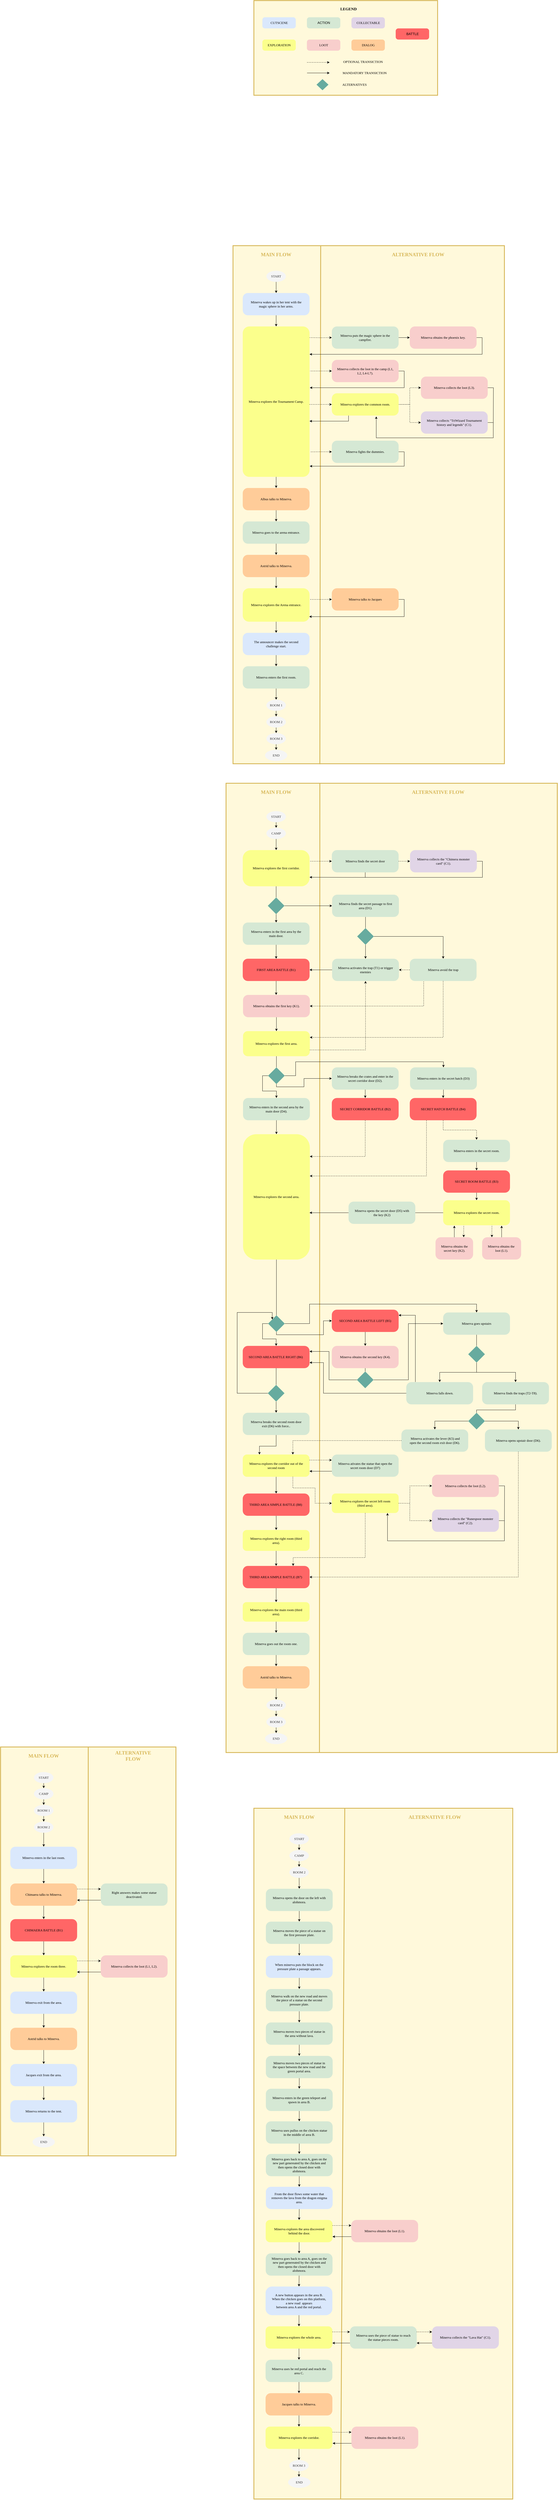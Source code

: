 <mxfile version="13.10.9" type="google"><diagram id="RMOPKMNgC13kalpnvs7B" name="Page-1"><mxGraphModel dx="4987" dy="3426" grid="1" gridSize="10" guides="1" tooltips="1" connect="1" arrows="1" fold="1" page="1" pageScale="1" pageWidth="827" pageHeight="1169" math="0" shadow="0"><root><mxCell id="0"/><mxCell id="1" parent="0"/><mxCell id="nPuKSLOuRRePa-Q-ATy6-62" value="" style="rounded=0;whiteSpace=wrap;html=1;strokeColor=#D6B656;strokeWidth=3;fillColor=#FFF9DB;" vertex="1" parent="1"><mxGeometry x="120" y="-890" width="660" height="340" as="geometry"/></mxCell><mxCell id="EyQLhuZs21OOlsOPowPx-82" value="" style="rounded=0;whiteSpace=wrap;html=1;labelBackgroundColor=none;strokeColor=#d6b656;strokeWidth=3;fillColor=#FFF9DB;" parent="1" vertex="1"><mxGeometry x="45" y="-10" width="975" height="1860" as="geometry"/></mxCell><mxCell id="EyQLhuZs21OOlsOPowPx-12" style="edgeStyle=orthogonalEdgeStyle;rounded=0;orthogonalLoop=1;jettySize=auto;html=1;exitX=0.5;exitY=1;exitDx=0;exitDy=0;entryX=0.5;entryY=0;entryDx=0;entryDy=0;" parent="1" source="EyQLhuZs21OOlsOPowPx-2" target="EyQLhuZs21OOlsOPowPx-11" edge="1"><mxGeometry relative="1" as="geometry"/></mxCell><mxCell id="EyQLhuZs21OOlsOPowPx-2" value="&lt;font face=&quot;Comfortaa&quot; data-font-src=&quot;https://fonts.googleapis.com/css?family=Comfortaa&quot;&gt;Minerva wakes up in her tent with the magic sphere in her arms.&lt;/font&gt;" style="rounded=1;whiteSpace=wrap;html=1;fillColor=#dae8fc;arcSize=23;strokeColor=none;spacingTop=20;spacing=0;spacingLeft=20;spacingBottom=20;spacingRight=20;" parent="1" vertex="1"><mxGeometry x="80" y="160" width="240" height="80" as="geometry"/></mxCell><mxCell id="EyQLhuZs21OOlsOPowPx-3" value="" style="rounded=1;whiteSpace=wrap;html=1;fillColor=#dae8fc;arcSize=23;strokeColor=none;" parent="1" vertex="1"><mxGeometry x="150.5" y="-830" width="120" height="40" as="geometry"/></mxCell><mxCell id="EyQLhuZs21OOlsOPowPx-4" value="&lt;font face=&quot;Comfortaa&quot; data-font-src=&quot;https://fonts.googleapis.com/css?family=Comfortaa&quot;&gt;CUTSCENE&lt;/font&gt;" style="text;html=1;strokeColor=none;fillColor=none;align=center;verticalAlign=middle;whiteSpace=wrap;rounded=0;" parent="1" vertex="1"><mxGeometry x="190.5" y="-820" width="40" height="20" as="geometry"/></mxCell><mxCell id="EyQLhuZs21OOlsOPowPx-5" value="" style="endArrow=none;html=1;strokeWidth=3;fillColor=#fff2cc;strokeColor=#D6B656;exitX=0.32;exitY=1.001;exitDx=0;exitDy=0;exitPerimeter=0;" parent="1" source="EyQLhuZs21OOlsOPowPx-82" edge="1"><mxGeometry width="50" height="50" relative="1" as="geometry"><mxPoint x="360" y="1700" as="sourcePoint"/><mxPoint x="360" y="-10" as="targetPoint"/></mxGeometry></mxCell><mxCell id="EyQLhuZs21OOlsOPowPx-6" value="&lt;font face=&quot;Comfortaa&quot; data-font-src=&quot;https://fonts.googleapis.com/css?family=Comfortaa&quot; style=&quot;font-size: 18px&quot; color=&quot;#d6b656&quot;&gt;MAIN FLOW&lt;/font&gt;" style="text;html=1;strokeColor=none;fillColor=none;align=center;verticalAlign=middle;whiteSpace=wrap;rounded=0;fontStyle=1" parent="1" vertex="1"><mxGeometry x="137" y="12" width="126" height="20" as="geometry"/></mxCell><mxCell id="EyQLhuZs21OOlsOPowPx-7" value="&lt;font face=&quot;Comfortaa&quot; data-font-src=&quot;https://fonts.googleapis.com/css?family=Comfortaa&quot; style=&quot;font-size: 18px&quot; color=&quot;#d6b656&quot;&gt;ALTERNATIVE FLOW&lt;/font&gt;" style="text;html=1;strokeColor=none;fillColor=none;align=center;verticalAlign=middle;whiteSpace=wrap;rounded=0;fontStyle=1" parent="1" vertex="1"><mxGeometry x="600" y="12" width="220" height="20" as="geometry"/></mxCell><mxCell id="EyQLhuZs21OOlsOPowPx-10" style="edgeStyle=orthogonalEdgeStyle;rounded=0;orthogonalLoop=1;jettySize=auto;html=1;exitX=0.5;exitY=1;exitDx=0;exitDy=0;entryX=0.5;entryY=0;entryDx=0;entryDy=0;" parent="1" source="EyQLhuZs21OOlsOPowPx-9" target="EyQLhuZs21OOlsOPowPx-2" edge="1"><mxGeometry relative="1" as="geometry"/></mxCell><mxCell id="EyQLhuZs21OOlsOPowPx-9" value="&lt;font face=&quot;Comfortaa&quot; data-font-src=&quot;https://fonts.googleapis.com/css?family=Comfortaa&quot;&gt;START&lt;/font&gt;" style="ellipse;whiteSpace=wrap;html=1;fillColor=#f5f5f5;labelBorderColor=none;labelBackgroundColor=none;fontColor=#333333;strokeColor=none;" parent="1" vertex="1"><mxGeometry x="165" y="80" width="70" height="40" as="geometry"/></mxCell><mxCell id="EyQLhuZs21OOlsOPowPx-24" style="edgeStyle=orthogonalEdgeStyle;rounded=0;orthogonalLoop=1;jettySize=auto;html=1;entryX=0;entryY=0.5;entryDx=0;entryDy=0;startArrow=none;startFill=0;dashed=1;" parent="1" target="EyQLhuZs21OOlsOPowPx-18" edge="1"><mxGeometry relative="1" as="geometry"><mxPoint x="319" y="320" as="sourcePoint"/></mxGeometry></mxCell><mxCell id="EyQLhuZs21OOlsOPowPx-34" style="edgeStyle=orthogonalEdgeStyle;rounded=0;orthogonalLoop=1;jettySize=auto;html=1;entryX=1;entryY=0.5;entryDx=0;entryDy=0;startArrow=classic;startFill=1;endArrow=none;endFill=0;" parent="1" target="EyQLhuZs21OOlsOPowPx-31" edge="1"><mxGeometry relative="1" as="geometry"><mxPoint x="321" y="500" as="sourcePoint"/><Array as="points"><mxPoint x="321" y="500"/><mxPoint x="660" y="500"/><mxPoint x="660" y="440"/></Array></mxGeometry></mxCell><mxCell id="EyQLhuZs21OOlsOPowPx-56" style="edgeStyle=orthogonalEdgeStyle;rounded=0;orthogonalLoop=1;jettySize=auto;html=1;exitX=0.5;exitY=1;exitDx=0;exitDy=0;startArrow=none;startFill=0;endArrow=classic;endFill=1;" parent="1" source="EyQLhuZs21OOlsOPowPx-11" target="EyQLhuZs21OOlsOPowPx-55" edge="1"><mxGeometry relative="1" as="geometry"/></mxCell><mxCell id="EyQLhuZs21OOlsOPowPx-11" value="&lt;font face=&quot;Comfortaa&quot; data-font-src=&quot;https://fonts.googleapis.com/css?family=Comfortaa&quot;&gt;Minerva explores the Tournament Camp.&lt;/font&gt;" style="rounded=1;whiteSpace=wrap;html=1;arcSize=10;spacingTop=20;spacing=0;spacingLeft=20;spacingBottom=20;spacingRight=20;strokeColor=none;fillColor=#FBFF8C;" parent="1" vertex="1"><mxGeometry x="80" y="280" width="240" height="540" as="geometry"/></mxCell><mxCell id="EyQLhuZs21OOlsOPowPx-14" value="" style="rounded=1;whiteSpace=wrap;html=1;arcSize=23;strokeColor=none;fillColor=#FBFF8C;" parent="1" vertex="1"><mxGeometry x="150.5" y="-750" width="120" height="40" as="geometry"/></mxCell><mxCell id="EyQLhuZs21OOlsOPowPx-15" value="&lt;font face=&quot;Comfortaa&quot; data-font-src=&quot;https://fonts.googleapis.com/css?family=Comfortaa&quot;&gt;EXPLORATION&lt;/font&gt;" style="text;html=1;strokeColor=none;fillColor=none;align=center;verticalAlign=middle;whiteSpace=wrap;rounded=0;" parent="1" vertex="1"><mxGeometry x="190.5" y="-740" width="40" height="20" as="geometry"/></mxCell><mxCell id="EyQLhuZs21OOlsOPowPx-27" style="edgeStyle=orthogonalEdgeStyle;rounded=0;orthogonalLoop=1;jettySize=auto;html=1;exitX=1;exitY=0.5;exitDx=0;exitDy=0;entryX=0;entryY=0.5;entryDx=0;entryDy=0;startArrow=none;startFill=0;" parent="1" source="EyQLhuZs21OOlsOPowPx-18" target="EyQLhuZs21OOlsOPowPx-26" edge="1"><mxGeometry relative="1" as="geometry"/></mxCell><mxCell id="EyQLhuZs21OOlsOPowPx-18" value="&lt;font face=&quot;Comfortaa&quot; data-font-src=&quot;https://fonts.googleapis.com/css?family=Comfortaa&quot;&gt;Minerva puts the magic sphere in the campfire.&lt;/font&gt;" style="rounded=1;whiteSpace=wrap;html=1;fillColor=#d5e8d4;arcSize=23;spacingTop=20;spacing=0;spacingLeft=20;spacingBottom=20;spacingRight=20;strokeColor=none;" parent="1" vertex="1"><mxGeometry x="400" y="280" width="240" height="80" as="geometry"/></mxCell><mxCell id="EyQLhuZs21OOlsOPowPx-19" value="" style="rounded=1;whiteSpace=wrap;html=1;fillColor=#f8cecc;arcSize=23;strokeColor=none;" parent="1" vertex="1"><mxGeometry x="310.5" y="-750" width="120" height="40" as="geometry"/></mxCell><mxCell id="EyQLhuZs21OOlsOPowPx-20" value="&lt;font face=&quot;Comfortaa&quot; data-font-src=&quot;https://fonts.googleapis.com/css?family=Comfortaa&quot;&gt;LOOT&lt;/font&gt;" style="text;html=1;strokeColor=none;fillColor=none;align=center;verticalAlign=middle;whiteSpace=wrap;rounded=0;" parent="1" vertex="1"><mxGeometry x="350.5" y="-740" width="40" height="20" as="geometry"/></mxCell><mxCell id="EyQLhuZs21OOlsOPowPx-21" value="ACTION" style="rounded=1;whiteSpace=wrap;html=1;fillColor=#d5e8d4;arcSize=23;strokeColor=none;" parent="1" vertex="1"><mxGeometry x="310.5" y="-830" width="120" height="40" as="geometry"/></mxCell><mxCell id="EyQLhuZs21OOlsOPowPx-28" style="edgeStyle=orthogonalEdgeStyle;rounded=0;orthogonalLoop=1;jettySize=auto;html=1;exitX=1;exitY=0.5;exitDx=0;exitDy=0;startArrow=none;startFill=0;" parent="1" source="EyQLhuZs21OOlsOPowPx-26" edge="1"><mxGeometry relative="1" as="geometry"><mxPoint x="320" y="380" as="targetPoint"/><Array as="points"><mxPoint x="940" y="320"/><mxPoint x="940" y="380"/></Array></mxGeometry></mxCell><mxCell id="EyQLhuZs21OOlsOPowPx-26" value="&lt;font face=&quot;Comfortaa&quot; data-font-src=&quot;https://fonts.googleapis.com/css?family=Comfortaa&quot;&gt;Minerva obtains the phoenix key.&lt;/font&gt;" style="rounded=1;whiteSpace=wrap;html=1;fillColor=#f8cecc;arcSize=23;spacingTop=20;spacing=0;spacingLeft=20;spacingBottom=20;spacingRight=20;strokeColor=none;" parent="1" vertex="1"><mxGeometry x="680" y="280" width="240" height="80" as="geometry"/></mxCell><mxCell id="EyQLhuZs21OOlsOPowPx-29" value="" style="rounded=1;whiteSpace=wrap;html=1;fillColor=#e1d5e7;arcSize=23;strokeColor=none;" parent="1" vertex="1"><mxGeometry x="470.5" y="-830" width="120" height="40" as="geometry"/></mxCell><mxCell id="EyQLhuZs21OOlsOPowPx-30" value="&lt;font face=&quot;Comfortaa&quot; data-font-src=&quot;https://fonts.googleapis.com/css?family=Comfortaa&quot;&gt;COLLECTABLE&lt;/font&gt;" style="text;html=1;strokeColor=none;fillColor=none;align=center;verticalAlign=middle;whiteSpace=wrap;rounded=0;" parent="1" vertex="1"><mxGeometry x="510.5" y="-820" width="40" height="20" as="geometry"/></mxCell><mxCell id="EyQLhuZs21OOlsOPowPx-32" style="edgeStyle=orthogonalEdgeStyle;rounded=0;orthogonalLoop=1;jettySize=auto;html=1;exitX=0;exitY=0.5;exitDx=0;exitDy=0;startArrow=classic;startFill=1;endArrow=none;endFill=0;dashed=1;" parent="1" source="EyQLhuZs21OOlsOPowPx-31" edge="1"><mxGeometry relative="1" as="geometry"><mxPoint x="321" y="440" as="targetPoint"/><Array as="points"><mxPoint x="321" y="440"/></Array></mxGeometry></mxCell><mxCell id="EyQLhuZs21OOlsOPowPx-31" value="&lt;font face=&quot;Comfortaa&quot; data-font-src=&quot;https://fonts.googleapis.com/css?family=Comfortaa&quot;&gt;Minerva collects the loot in the camp (L1, L2, L4-L7).&lt;/font&gt;" style="rounded=1;whiteSpace=wrap;html=1;fillColor=#f8cecc;arcSize=23;spacingTop=20;spacing=0;spacingLeft=20;spacingBottom=20;spacingRight=20;strokeColor=none;" parent="1" vertex="1"><mxGeometry x="400" y="400" width="240" height="80" as="geometry"/></mxCell><mxCell id="EyQLhuZs21OOlsOPowPx-50" style="edgeStyle=orthogonalEdgeStyle;rounded=0;orthogonalLoop=1;jettySize=auto;html=1;exitX=0.665;exitY=1.039;exitDx=0;exitDy=0;entryX=1;entryY=0.5;entryDx=0;entryDy=0;startArrow=classic;startFill=1;endArrow=none;endFill=0;exitPerimeter=0;" parent="1" source="EyQLhuZs21OOlsOPowPx-36" target="EyQLhuZs21OOlsOPowPx-46" edge="1"><mxGeometry relative="1" as="geometry"><Array as="points"><mxPoint x="560" y="680"/><mxPoint x="980" y="680"/><mxPoint x="980" y="625"/></Array></mxGeometry></mxCell><mxCell id="EyQLhuZs21OOlsOPowPx-52" style="edgeStyle=orthogonalEdgeStyle;rounded=0;orthogonalLoop=1;jettySize=auto;html=1;exitX=0.25;exitY=1;exitDx=0;exitDy=0;startArrow=none;startFill=0;endArrow=classic;endFill=1;" parent="1" source="EyQLhuZs21OOlsOPowPx-36" edge="1"><mxGeometry relative="1" as="geometry"><mxPoint x="320" y="620" as="targetPoint"/><Array as="points"><mxPoint x="460" y="620"/></Array></mxGeometry></mxCell><mxCell id="EyQLhuZs21OOlsOPowPx-36" value="&lt;font face=&quot;Comfortaa&quot; data-font-src=&quot;https://fonts.googleapis.com/css?family=Comfortaa&quot;&gt;Minerva explores the common room.&lt;/font&gt;" style="rounded=1;whiteSpace=wrap;html=1;arcSize=23;spacingTop=20;spacing=0;spacingLeft=20;spacingBottom=20;spacingRight=20;strokeColor=none;fillColor=#FBFF8C;" parent="1" vertex="1"><mxGeometry x="400" y="520" width="240" height="80" as="geometry"/></mxCell><mxCell id="EyQLhuZs21OOlsOPowPx-38" style="edgeStyle=orthogonalEdgeStyle;rounded=0;orthogonalLoop=1;jettySize=auto;html=1;entryX=0;entryY=0.5;entryDx=0;entryDy=0;startArrow=none;startFill=0;dashed=1;" parent="1" edge="1"><mxGeometry relative="1" as="geometry"><mxPoint x="311" y="-668" as="sourcePoint"/><mxPoint x="392" y="-668" as="targetPoint"/></mxGeometry></mxCell><mxCell id="EyQLhuZs21OOlsOPowPx-39" style="edgeStyle=orthogonalEdgeStyle;rounded=0;orthogonalLoop=1;jettySize=auto;html=1;entryX=0;entryY=0.5;entryDx=0;entryDy=0;startArrow=none;startFill=0;" parent="1" edge="1"><mxGeometry relative="1" as="geometry"><mxPoint x="311" y="-630" as="sourcePoint"/><mxPoint x="392" y="-630" as="targetPoint"/></mxGeometry></mxCell><mxCell id="EyQLhuZs21OOlsOPowPx-40" value="&lt;font face=&quot;Comfortaa&quot; data-font-src=&quot;https://fonts.googleapis.com/css?family=Comfortaa&quot;&gt;OPTIONAL TRANSICTION&lt;/font&gt;" style="text;html=1;strokeColor=none;fillColor=none;align=center;verticalAlign=middle;whiteSpace=wrap;rounded=0;" parent="1" vertex="1"><mxGeometry x="432" y="-680" width="160" height="20" as="geometry"/></mxCell><mxCell id="EyQLhuZs21OOlsOPowPx-41" value="&lt;font face=&quot;Comfortaa&quot; data-font-src=&quot;https://fonts.googleapis.com/css?family=Comfortaa&quot;&gt;MANDATORY TRANSICTION&lt;/font&gt;" style="text;html=1;strokeColor=none;fillColor=none;align=center;verticalAlign=middle;whiteSpace=wrap;rounded=0;" parent="1" vertex="1"><mxGeometry x="428" y="-640" width="180" height="20" as="geometry"/></mxCell><mxCell id="EyQLhuZs21OOlsOPowPx-43" value="" style="endArrow=classic;html=1;entryX=0;entryY=0.5;entryDx=0;entryDy=0;dashed=1;" parent="1" target="EyQLhuZs21OOlsOPowPx-36" edge="1"><mxGeometry width="50" height="50" relative="1" as="geometry"><mxPoint x="320" y="560" as="sourcePoint"/><mxPoint x="450" y="490" as="targetPoint"/></mxGeometry></mxCell><mxCell id="EyQLhuZs21OOlsOPowPx-48" style="edgeStyle=orthogonalEdgeStyle;rounded=0;orthogonalLoop=1;jettySize=auto;html=1;exitX=0;exitY=0.5;exitDx=0;exitDy=0;entryX=1;entryY=0.5;entryDx=0;entryDy=0;dashed=1;startArrow=classic;startFill=1;endArrow=none;endFill=0;" parent="1" source="EyQLhuZs21OOlsOPowPx-45" target="EyQLhuZs21OOlsOPowPx-36" edge="1"><mxGeometry relative="1" as="geometry"/></mxCell><mxCell id="EyQLhuZs21OOlsOPowPx-51" style="edgeStyle=orthogonalEdgeStyle;rounded=0;orthogonalLoop=1;jettySize=auto;html=1;exitX=1;exitY=0.5;exitDx=0;exitDy=0;startArrow=none;startFill=0;endArrow=none;endFill=0;" parent="1" source="EyQLhuZs21OOlsOPowPx-45" edge="1"><mxGeometry relative="1" as="geometry"><mxPoint x="980" y="640" as="targetPoint"/></mxGeometry></mxCell><mxCell id="EyQLhuZs21OOlsOPowPx-45" value="&lt;span style=&quot;font-family: &amp;#34;comfortaa&amp;#34;&quot;&gt;Minerva collects the loot (L3).&lt;/span&gt;" style="rounded=1;whiteSpace=wrap;html=1;fillColor=#f8cecc;arcSize=23;spacingTop=20;spacing=0;spacingLeft=20;spacingBottom=20;spacingRight=20;strokeColor=none;" parent="1" vertex="1"><mxGeometry x="720" y="460" width="240" height="80" as="geometry"/></mxCell><mxCell id="EyQLhuZs21OOlsOPowPx-49" style="edgeStyle=orthogonalEdgeStyle;rounded=0;orthogonalLoop=1;jettySize=auto;html=1;exitX=0;exitY=0.5;exitDx=0;exitDy=0;dashed=1;startArrow=classic;startFill=1;endArrow=none;endFill=0;" parent="1" source="EyQLhuZs21OOlsOPowPx-46" edge="1"><mxGeometry relative="1" as="geometry"><mxPoint x="640" y="560" as="targetPoint"/><Array as="points"><mxPoint x="680" y="625"/><mxPoint x="680" y="560"/></Array></mxGeometry></mxCell><mxCell id="EyQLhuZs21OOlsOPowPx-46" value="&lt;span style=&quot;font-family: &amp;#34;comfortaa&amp;#34;&quot;&gt;Minerva collects &quot;&lt;/span&gt;&lt;font face=&quot;comfortaa&quot;&gt;TriWizard Tournament history and legends&quot; (C1).&lt;/font&gt;" style="rounded=1;whiteSpace=wrap;html=1;fillColor=#e1d5e7;arcSize=23;spacingTop=20;spacing=0;spacingLeft=20;spacingBottom=20;spacingRight=20;strokeColor=none;" parent="1" vertex="1"><mxGeometry x="720" y="585" width="240" height="80" as="geometry"/></mxCell><mxCell id="EyQLhuZs21OOlsOPowPx-53" value="" style="rounded=1;whiteSpace=wrap;html=1;arcSize=23;strokeColor=none;fillColor=#FFCC99;" parent="1" vertex="1"><mxGeometry x="470.5" y="-750" width="120" height="40" as="geometry"/></mxCell><mxCell id="EyQLhuZs21OOlsOPowPx-54" value="&lt;font face=&quot;Comfortaa&quot; data-font-src=&quot;https://fonts.googleapis.com/css?family=Comfortaa&quot;&gt;DIALOG&lt;/font&gt;" style="text;html=1;strokeColor=none;fillColor=none;align=center;verticalAlign=middle;whiteSpace=wrap;rounded=0;" parent="1" vertex="1"><mxGeometry x="510.5" y="-740" width="40" height="20" as="geometry"/></mxCell><mxCell id="EyQLhuZs21OOlsOPowPx-57" style="edgeStyle=orthogonalEdgeStyle;rounded=0;orthogonalLoop=1;jettySize=auto;html=1;exitX=0.5;exitY=1;exitDx=0;exitDy=0;startArrow=none;startFill=0;endArrow=classic;endFill=1;" parent="1" source="EyQLhuZs21OOlsOPowPx-55" edge="1"><mxGeometry relative="1" as="geometry"><mxPoint x="200" y="980" as="targetPoint"/></mxGeometry></mxCell><mxCell id="EyQLhuZs21OOlsOPowPx-55" value="&lt;font face=&quot;Comfortaa&quot; data-font-src=&quot;https://fonts.googleapis.com/css?family=Comfortaa&quot;&gt;Albus talks to Minerva.&lt;/font&gt;" style="rounded=1;whiteSpace=wrap;html=1;arcSize=23;spacingTop=20;spacing=0;spacingLeft=20;spacingBottom=20;spacingRight=20;strokeColor=none;fillColor=#FFCC99;" parent="1" vertex="1"><mxGeometry x="80" y="860" width="240" height="80" as="geometry"/></mxCell><mxCell id="EyQLhuZs21OOlsOPowPx-61" style="edgeStyle=orthogonalEdgeStyle;rounded=0;orthogonalLoop=1;jettySize=auto;html=1;exitX=0.5;exitY=1;exitDx=0;exitDy=0;entryX=0.5;entryY=0;entryDx=0;entryDy=0;startArrow=none;startFill=0;endArrow=classic;endFill=1;" parent="1" source="EyQLhuZs21OOlsOPowPx-59" target="EyQLhuZs21OOlsOPowPx-60" edge="1"><mxGeometry relative="1" as="geometry"/></mxCell><mxCell id="EyQLhuZs21OOlsOPowPx-59" value="&lt;font face=&quot;Comfortaa&quot; data-font-src=&quot;https://fonts.googleapis.com/css?family=Comfortaa&quot;&gt;Minerva goes to the arena entrance.&lt;/font&gt;" style="rounded=1;whiteSpace=wrap;html=1;fillColor=#d5e8d4;arcSize=23;spacingTop=20;spacing=0;spacingLeft=20;spacingBottom=20;spacingRight=20;strokeColor=none;" parent="1" vertex="1"><mxGeometry x="80" y="980" width="240" height="80" as="geometry"/></mxCell><mxCell id="EyQLhuZs21OOlsOPowPx-64" style="edgeStyle=orthogonalEdgeStyle;rounded=0;orthogonalLoop=1;jettySize=auto;html=1;exitX=0.5;exitY=1;exitDx=0;exitDy=0;startArrow=none;startFill=0;endArrow=classic;endFill=1;" parent="1" source="EyQLhuZs21OOlsOPowPx-60" target="EyQLhuZs21OOlsOPowPx-63" edge="1"><mxGeometry relative="1" as="geometry"/></mxCell><mxCell id="EyQLhuZs21OOlsOPowPx-60" value="&lt;font face=&quot;Comfortaa&quot; data-font-src=&quot;https://fonts.googleapis.com/css?family=Comfortaa&quot;&gt;Astrid talks to Minerva.&lt;/font&gt;" style="rounded=1;whiteSpace=wrap;html=1;arcSize=23;spacingTop=20;spacing=0;spacingLeft=20;spacingBottom=20;spacingRight=20;strokeColor=none;fillColor=#FFCC99;" parent="1" vertex="1"><mxGeometry x="80" y="1100" width="240" height="80" as="geometry"/></mxCell><mxCell id="EyQLhuZs21OOlsOPowPx-67" style="edgeStyle=orthogonalEdgeStyle;rounded=0;orthogonalLoop=1;jettySize=auto;html=1;exitX=1;exitY=0.5;exitDx=0;exitDy=0;entryX=0.995;entryY=0.849;entryDx=0;entryDy=0;entryPerimeter=0;startArrow=none;startFill=0;endArrow=classic;endFill=1;" parent="1" source="EyQLhuZs21OOlsOPowPx-62" target="EyQLhuZs21OOlsOPowPx-63" edge="1"><mxGeometry relative="1" as="geometry"/></mxCell><mxCell id="EyQLhuZs21OOlsOPowPx-62" value="&lt;font face=&quot;Comfortaa&quot; data-font-src=&quot;https://fonts.googleapis.com/css?family=Comfortaa&quot;&gt;Minerva talks to Jacques&lt;/font&gt;" style="rounded=1;whiteSpace=wrap;html=1;arcSize=23;spacingTop=20;spacing=0;spacingLeft=20;spacingBottom=20;spacingRight=20;strokeColor=none;fillColor=#FFCC99;" parent="1" vertex="1"><mxGeometry x="400" y="1220" width="240" height="80" as="geometry"/></mxCell><mxCell id="EyQLhuZs21OOlsOPowPx-66" style="edgeStyle=orthogonalEdgeStyle;rounded=0;orthogonalLoop=1;jettySize=auto;html=1;exitX=1.011;exitY=0.334;exitDx=0;exitDy=0;entryX=0;entryY=0.5;entryDx=0;entryDy=0;startArrow=none;startFill=0;endArrow=classic;endFill=1;dashed=1;exitPerimeter=0;" parent="1" source="EyQLhuZs21OOlsOPowPx-63" target="EyQLhuZs21OOlsOPowPx-62" edge="1"><mxGeometry relative="1" as="geometry"/></mxCell><mxCell id="EyQLhuZs21OOlsOPowPx-70" style="edgeStyle=orthogonalEdgeStyle;rounded=0;orthogonalLoop=1;jettySize=auto;html=1;exitX=0.5;exitY=1;exitDx=0;exitDy=0;entryX=0.5;entryY=0;entryDx=0;entryDy=0;startArrow=none;startFill=0;endArrow=classic;endFill=1;" parent="1" source="EyQLhuZs21OOlsOPowPx-63" target="EyQLhuZs21OOlsOPowPx-69" edge="1"><mxGeometry relative="1" as="geometry"/></mxCell><mxCell id="EyQLhuZs21OOlsOPowPx-63" value="&lt;font face=&quot;Comfortaa&quot; data-font-src=&quot;https://fonts.googleapis.com/css?family=Comfortaa&quot;&gt;Minerva explores the Arena entrance.&lt;/font&gt;" style="rounded=1;whiteSpace=wrap;html=1;arcSize=19;spacingTop=20;spacing=0;spacingLeft=20;spacingBottom=20;spacingRight=20;strokeColor=none;fillColor=#FBFF8C;" parent="1" vertex="1"><mxGeometry x="80" y="1220" width="240" height="120" as="geometry"/></mxCell><mxCell id="EyQLhuZs21OOlsOPowPx-72" style="edgeStyle=orthogonalEdgeStyle;rounded=0;orthogonalLoop=1;jettySize=auto;html=1;exitX=0.5;exitY=1;exitDx=0;exitDy=0;startArrow=none;startFill=0;endArrow=classic;endFill=1;strokeColor=#000000;" parent="1" source="EyQLhuZs21OOlsOPowPx-69" target="EyQLhuZs21OOlsOPowPx-71" edge="1"><mxGeometry relative="1" as="geometry"/></mxCell><mxCell id="EyQLhuZs21OOlsOPowPx-69" value="&lt;font face=&quot;Comfortaa&quot; data-font-src=&quot;https://fonts.googleapis.com/css?family=Comfortaa&quot;&gt;The announcer makes the second challenge start.&lt;/font&gt;" style="rounded=1;whiteSpace=wrap;html=1;fillColor=#dae8fc;arcSize=23;strokeColor=none;spacingTop=20;spacing=0;spacingLeft=20;spacingBottom=20;spacingRight=20;" parent="1" vertex="1"><mxGeometry x="80" y="1380" width="240" height="80" as="geometry"/></mxCell><mxCell id="EyQLhuZs21OOlsOPowPx-74" style="edgeStyle=orthogonalEdgeStyle;rounded=0;orthogonalLoop=1;jettySize=auto;html=1;exitX=0.5;exitY=1;exitDx=0;exitDy=0;entryX=0.5;entryY=0;entryDx=0;entryDy=0;startArrow=none;startFill=0;endArrow=classic;endFill=1;strokeColor=#000000;" parent="1" source="EyQLhuZs21OOlsOPowPx-71" target="EyQLhuZs21OOlsOPowPx-73" edge="1"><mxGeometry relative="1" as="geometry"/></mxCell><mxCell id="EyQLhuZs21OOlsOPowPx-71" value="&lt;font face=&quot;Comfortaa&quot; data-font-src=&quot;https://fonts.googleapis.com/css?family=Comfortaa&quot;&gt;Minerva enters the first room.&lt;/font&gt;" style="rounded=1;whiteSpace=wrap;html=1;fillColor=#d5e8d4;arcSize=23;spacingTop=20;spacing=0;spacingLeft=20;spacingBottom=20;spacingRight=20;strokeColor=none;" parent="1" vertex="1"><mxGeometry x="80" y="1500" width="240" height="80" as="geometry"/></mxCell><mxCell id="EyQLhuZs21OOlsOPowPx-78" style="edgeStyle=orthogonalEdgeStyle;rounded=0;orthogonalLoop=1;jettySize=auto;html=1;exitX=0.5;exitY=1;exitDx=0;exitDy=0;startArrow=none;startFill=0;endArrow=classic;endFill=1;strokeColor=#000000;" parent="1" source="EyQLhuZs21OOlsOPowPx-73" target="EyQLhuZs21OOlsOPowPx-75" edge="1"><mxGeometry relative="1" as="geometry"/></mxCell><mxCell id="EyQLhuZs21OOlsOPowPx-73" value="&lt;font face=&quot;Comfortaa&quot;&gt;ROOM 1&lt;/font&gt;" style="ellipse;whiteSpace=wrap;html=1;fillColor=#f5f5f5;labelBorderColor=none;labelBackgroundColor=none;fontColor=#333333;strokeColor=none;" parent="1" vertex="1"><mxGeometry x="165" y="1620" width="70" height="40" as="geometry"/></mxCell><mxCell id="EyQLhuZs21OOlsOPowPx-79" style="edgeStyle=orthogonalEdgeStyle;rounded=0;orthogonalLoop=1;jettySize=auto;html=1;exitX=0.5;exitY=1;exitDx=0;exitDy=0;entryX=0.5;entryY=0;entryDx=0;entryDy=0;startArrow=none;startFill=0;endArrow=classic;endFill=1;strokeColor=#000000;" parent="1" source="EyQLhuZs21OOlsOPowPx-75" target="EyQLhuZs21OOlsOPowPx-76" edge="1"><mxGeometry relative="1" as="geometry"/></mxCell><mxCell id="EyQLhuZs21OOlsOPowPx-75" value="&lt;font face=&quot;Comfortaa&quot;&gt;ROOM 2&lt;/font&gt;" style="ellipse;whiteSpace=wrap;html=1;fillColor=#f5f5f5;labelBorderColor=none;labelBackgroundColor=none;fontColor=#333333;strokeColor=none;" parent="1" vertex="1"><mxGeometry x="165" y="1680" width="70" height="40" as="geometry"/></mxCell><mxCell id="EyQLhuZs21OOlsOPowPx-80" style="edgeStyle=orthogonalEdgeStyle;rounded=0;orthogonalLoop=1;jettySize=auto;html=1;exitX=0.5;exitY=1;exitDx=0;exitDy=0;startArrow=none;startFill=0;endArrow=classic;endFill=1;strokeColor=#000000;" parent="1" source="EyQLhuZs21OOlsOPowPx-76" target="EyQLhuZs21OOlsOPowPx-77" edge="1"><mxGeometry relative="1" as="geometry"/></mxCell><mxCell id="EyQLhuZs21OOlsOPowPx-76" value="&lt;font face=&quot;Comfortaa&quot;&gt;ROOM 3&lt;/font&gt;" style="ellipse;whiteSpace=wrap;html=1;fillColor=#f5f5f5;labelBorderColor=none;labelBackgroundColor=none;fontColor=#333333;strokeColor=none;" parent="1" vertex="1"><mxGeometry x="165" y="1740" width="70" height="40" as="geometry"/></mxCell><mxCell id="EyQLhuZs21OOlsOPowPx-77" value="&lt;font face=&quot;Comfortaa&quot;&gt;END&lt;/font&gt;" style="ellipse;whiteSpace=wrap;html=1;fillColor=#f5f5f5;labelBorderColor=none;labelBackgroundColor=none;fontColor=#333333;strokeColor=none;" parent="1" vertex="1"><mxGeometry x="160" y="1800" width="80" height="40" as="geometry"/></mxCell><mxCell id="EyQLhuZs21OOlsOPowPx-81" value="BATTLE" style="rounded=1;whiteSpace=wrap;html=1;arcSize=23;strokeColor=none;fillColor=#FF6666;" parent="1" vertex="1"><mxGeometry x="629.5" y="-790" width="120" height="40" as="geometry"/></mxCell><mxCell id="EyQLhuZs21OOlsOPowPx-84" style="edgeStyle=orthogonalEdgeStyle;rounded=0;orthogonalLoop=1;jettySize=auto;html=1;exitX=0;exitY=0.5;exitDx=0;exitDy=0;entryX=1.007;entryY=0.834;entryDx=0;entryDy=0;entryPerimeter=0;startArrow=classic;startFill=1;endArrow=none;endFill=0;strokeColor=#000000;strokeWidth=1;dashed=1;" parent="1" source="EyQLhuZs21OOlsOPowPx-83" target="EyQLhuZs21OOlsOPowPx-11" edge="1"><mxGeometry relative="1" as="geometry"><Array as="points"><mxPoint x="360" y="730"/></Array></mxGeometry></mxCell><mxCell id="EyQLhuZs21OOlsOPowPx-85" style="edgeStyle=orthogonalEdgeStyle;rounded=0;orthogonalLoop=1;jettySize=auto;html=1;exitX=1;exitY=0.5;exitDx=0;exitDy=0;entryX=1.003;entryY=0.929;entryDx=0;entryDy=0;entryPerimeter=0;startArrow=none;startFill=0;endArrow=classic;endFill=1;strokeColor=#000000;strokeWidth=1;" parent="1" source="EyQLhuZs21OOlsOPowPx-83" target="EyQLhuZs21OOlsOPowPx-11" edge="1"><mxGeometry relative="1" as="geometry"><Array as="points"><mxPoint x="660" y="730"/><mxPoint x="660" y="782"/></Array></mxGeometry></mxCell><mxCell id="EyQLhuZs21OOlsOPowPx-83" value="&lt;font face=&quot;Comfortaa&quot; data-font-src=&quot;https://fonts.googleapis.com/css?family=Comfortaa&quot;&gt;Minerva fights the dummies.&lt;/font&gt;" style="rounded=1;whiteSpace=wrap;html=1;fillColor=#d5e8d4;arcSize=23;spacingTop=20;spacing=0;spacingLeft=20;spacingBottom=20;spacingRight=20;strokeColor=none;" parent="1" vertex="1"><mxGeometry x="400" y="690" width="240" height="80" as="geometry"/></mxCell><mxCell id="C5MA0SBi40XBLSQ0pPGC-1" value="" style="rounded=0;whiteSpace=wrap;html=1;labelBackgroundColor=none;strokeColor=#d6b656;strokeWidth=3;fillColor=#FFF9DB;" parent="1" vertex="1"><mxGeometry x="20" y="1920" width="1190" height="3480" as="geometry"/></mxCell><mxCell id="C5MA0SBi40XBLSQ0pPGC-4" value="" style="endArrow=none;html=1;strokeWidth=3;fillColor=#fff2cc;strokeColor=#D6B656;exitX=0.282;exitY=1;exitDx=0;exitDy=0;exitPerimeter=0;" parent="1" source="C5MA0SBi40XBLSQ0pPGC-1" edge="1"><mxGeometry width="50" height="50" relative="1" as="geometry"><mxPoint x="357" y="5250" as="sourcePoint"/><mxPoint x="357" y="1920" as="targetPoint"/></mxGeometry></mxCell><mxCell id="C5MA0SBi40XBLSQ0pPGC-5" value="&lt;font face=&quot;Comfortaa&quot; data-font-src=&quot;https://fonts.googleapis.com/css?family=Comfortaa&quot; style=&quot;font-size: 18px&quot; color=&quot;#d6b656&quot;&gt;MAIN FLOW&lt;/font&gt;" style="text;html=1;strokeColor=none;fillColor=none;align=center;verticalAlign=middle;whiteSpace=wrap;rounded=0;fontStyle=1" parent="1" vertex="1"><mxGeometry x="137" y="1942" width="126" height="20" as="geometry"/></mxCell><mxCell id="C5MA0SBi40XBLSQ0pPGC-6" value="&lt;font face=&quot;Comfortaa&quot; data-font-src=&quot;https://fonts.googleapis.com/css?family=Comfortaa&quot; style=&quot;font-size: 18px&quot; color=&quot;#d6b656&quot;&gt;ALTERNATIVE FLOW&lt;/font&gt;" style="text;html=1;strokeColor=none;fillColor=none;align=center;verticalAlign=middle;whiteSpace=wrap;rounded=0;fontStyle=1" parent="1" vertex="1"><mxGeometry x="677" y="1942" width="210" height="20" as="geometry"/></mxCell><mxCell id="C5MA0SBi40XBLSQ0pPGC-7" style="edgeStyle=orthogonalEdgeStyle;rounded=0;orthogonalLoop=1;jettySize=auto;html=1;exitX=0.5;exitY=1;exitDx=0;exitDy=0;" parent="1" source="C5MA0SBi40XBLSQ0pPGC-8" edge="1"><mxGeometry relative="1" as="geometry"><mxPoint x="200" y="2080" as="targetPoint"/></mxGeometry></mxCell><mxCell id="C5MA0SBi40XBLSQ0pPGC-8" value="&lt;font face=&quot;Comfortaa&quot; data-font-src=&quot;https://fonts.googleapis.com/css?family=Comfortaa&quot;&gt;START&lt;/font&gt;" style="ellipse;whiteSpace=wrap;html=1;fillColor=#f5f5f5;labelBorderColor=none;labelBackgroundColor=none;fontColor=#333333;strokeColor=none;" parent="1" vertex="1"><mxGeometry x="165" y="2020" width="70" height="40" as="geometry"/></mxCell><mxCell id="C5MA0SBi40XBLSQ0pPGC-58" style="edgeStyle=orthogonalEdgeStyle;rounded=0;orthogonalLoop=1;jettySize=auto;html=1;exitX=0.5;exitY=1;exitDx=0;exitDy=0;entryX=0.5;entryY=0;entryDx=0;entryDy=0;" parent="1" source="C5MA0SBi40XBLSQ0pPGC-53" target="C5MA0SBi40XBLSQ0pPGC-57" edge="1"><mxGeometry relative="1" as="geometry"/></mxCell><mxCell id="C5MA0SBi40XBLSQ0pPGC-53" value="&lt;font face=&quot;Comfortaa&quot; data-font-src=&quot;https://fonts.googleapis.com/css?family=Comfortaa&quot;&gt;CAMP&lt;/font&gt;" style="ellipse;whiteSpace=wrap;html=1;fillColor=#f5f5f5;labelBorderColor=none;labelBackgroundColor=none;fontColor=#333333;strokeColor=none;" parent="1" vertex="1"><mxGeometry x="165" y="2080" width="70" height="40" as="geometry"/></mxCell><mxCell id="C5MA0SBi40XBLSQ0pPGC-67" style="edgeStyle=orthogonalEdgeStyle;rounded=0;orthogonalLoop=1;jettySize=auto;html=1;exitX=0.997;exitY=0.322;exitDx=0;exitDy=0;entryX=0;entryY=0.5;entryDx=0;entryDy=0;endArrow=classic;endFill=1;dashed=1;exitPerimeter=0;" parent="1" source="C5MA0SBi40XBLSQ0pPGC-57" target="C5MA0SBi40XBLSQ0pPGC-59" edge="1"><mxGeometry relative="1" as="geometry"><Array as="points"><mxPoint x="319" y="2200"/></Array></mxGeometry></mxCell><mxCell id="C5MA0SBi40XBLSQ0pPGC-74" style="edgeStyle=orthogonalEdgeStyle;rounded=0;orthogonalLoop=1;jettySize=auto;html=1;exitX=0.5;exitY=1;exitDx=0;exitDy=0;entryX=0.5;entryY=0;entryDx=0;entryDy=0;endArrow=none;endFill=0;" parent="1" source="C5MA0SBi40XBLSQ0pPGC-57" target="C5MA0SBi40XBLSQ0pPGC-65" edge="1"><mxGeometry relative="1" as="geometry"/></mxCell><mxCell id="C5MA0SBi40XBLSQ0pPGC-57" value="&lt;font face=&quot;Comfortaa&quot; data-font-src=&quot;https://fonts.googleapis.com/css?family=Comfortaa&quot;&gt;Minerva explores the first corridor.&lt;/font&gt;" style="rounded=1;whiteSpace=wrap;html=1;arcSize=23;spacingTop=20;spacing=0;spacingLeft=20;spacingBottom=20;spacingRight=20;strokeColor=none;fillColor=#FBFF8C;" parent="1" vertex="1"><mxGeometry x="80" y="2160" width="240" height="130" as="geometry"/></mxCell><mxCell id="C5MA0SBi40XBLSQ0pPGC-70" style="edgeStyle=orthogonalEdgeStyle;rounded=0;orthogonalLoop=1;jettySize=auto;html=1;exitX=1;exitY=0.5;exitDx=0;exitDy=0;entryX=0;entryY=0.5;entryDx=0;entryDy=0;dashed=1;endArrow=classic;endFill=1;" parent="1" source="C5MA0SBi40XBLSQ0pPGC-59" target="C5MA0SBi40XBLSQ0pPGC-69" edge="1"><mxGeometry relative="1" as="geometry"/></mxCell><mxCell id="C5MA0SBi40XBLSQ0pPGC-72" style="edgeStyle=orthogonalEdgeStyle;rounded=0;orthogonalLoop=1;jettySize=auto;html=1;exitX=0.5;exitY=1;exitDx=0;exitDy=0;endArrow=none;endFill=0;" parent="1" edge="1"><mxGeometry relative="1" as="geometry"><mxPoint x="520" y="2258" as="targetPoint"/><mxPoint x="520" y="2238" as="sourcePoint"/></mxGeometry></mxCell><mxCell id="C5MA0SBi40XBLSQ0pPGC-59" value="&lt;font face=&quot;Comfortaa&quot; data-font-src=&quot;https://fonts.googleapis.com/css?family=Comfortaa&quot;&gt;Minerva finds the secret door&lt;/font&gt;" style="rounded=1;whiteSpace=wrap;html=1;fillColor=#d5e8d4;arcSize=23;spacingTop=20;spacing=0;spacingLeft=20;spacingBottom=20;spacingRight=20;strokeColor=none;" parent="1" vertex="1"><mxGeometry x="400" y="2160" width="240" height="80" as="geometry"/></mxCell><mxCell id="C5MA0SBi40XBLSQ0pPGC-60" value="" style="rhombus;whiteSpace=wrap;html=1;strokeColor=none;fillColor=#67AB9F;" parent="1" vertex="1"><mxGeometry x="345" y="-608" width="43" height="40" as="geometry"/></mxCell><mxCell id="C5MA0SBi40XBLSQ0pPGC-61" value="&lt;font face=&quot;Comfortaa&quot; data-font-src=&quot;https://fonts.googleapis.com/css?family=Comfortaa&quot;&gt;ALTERNATIVES&lt;/font&gt;" style="text;html=1;strokeColor=none;fillColor=none;align=center;verticalAlign=middle;whiteSpace=wrap;rounded=0;" parent="1" vertex="1"><mxGeometry x="451" y="-598" width="61" height="20" as="geometry"/></mxCell><mxCell id="C5MA0SBi40XBLSQ0pPGC-77" style="edgeStyle=orthogonalEdgeStyle;rounded=0;orthogonalLoop=1;jettySize=auto;html=1;exitX=0.5;exitY=1;exitDx=0;exitDy=0;endArrow=classic;endFill=1;" parent="1" source="C5MA0SBi40XBLSQ0pPGC-65" target="C5MA0SBi40XBLSQ0pPGC-76" edge="1"><mxGeometry relative="1" as="geometry"/></mxCell><mxCell id="C5MA0SBi40XBLSQ0pPGC-80" style="edgeStyle=orthogonalEdgeStyle;rounded=0;orthogonalLoop=1;jettySize=auto;html=1;exitX=1;exitY=0.5;exitDx=0;exitDy=0;endArrow=classic;endFill=1;" parent="1" source="C5MA0SBi40XBLSQ0pPGC-65" target="C5MA0SBi40XBLSQ0pPGC-79" edge="1"><mxGeometry relative="1" as="geometry"/></mxCell><mxCell id="C5MA0SBi40XBLSQ0pPGC-65" value="" style="rhombus;whiteSpace=wrap;html=1;strokeColor=none;fillColor=#67AB9F;" parent="1" vertex="1"><mxGeometry x="170" y="2330" width="60" height="60" as="geometry"/></mxCell><mxCell id="C5MA0SBi40XBLSQ0pPGC-71" style="edgeStyle=orthogonalEdgeStyle;rounded=0;orthogonalLoop=1;jettySize=auto;html=1;exitX=1;exitY=0.5;exitDx=0;exitDy=0;entryX=1;entryY=0.75;entryDx=0;entryDy=0;endArrow=classic;endFill=1;" parent="1" source="C5MA0SBi40XBLSQ0pPGC-69" target="C5MA0SBi40XBLSQ0pPGC-57" edge="1"><mxGeometry relative="1" as="geometry"><Array as="points"><mxPoint x="941" y="2200"/><mxPoint x="941" y="2258"/><mxPoint x="501" y="2258"/></Array></mxGeometry></mxCell><mxCell id="C5MA0SBi40XBLSQ0pPGC-69" value="&lt;span style=&quot;font-family: &amp;#34;comfortaa&amp;#34;&quot;&gt;Minerva collects the &quot;Chimera monster card&quot; (C1).&lt;/span&gt;" style="rounded=1;whiteSpace=wrap;html=1;fillColor=#e1d5e7;arcSize=23;spacingTop=20;spacing=0;spacingLeft=20;spacingBottom=20;spacingRight=20;strokeColor=none;" parent="1" vertex="1"><mxGeometry x="681" y="2160" width="240" height="80" as="geometry"/></mxCell><mxCell id="C5MA0SBi40XBLSQ0pPGC-82" style="edgeStyle=orthogonalEdgeStyle;rounded=0;orthogonalLoop=1;jettySize=auto;html=1;exitX=0.5;exitY=1;exitDx=0;exitDy=0;entryX=0.5;entryY=0;entryDx=0;entryDy=0;endArrow=classic;endFill=1;" parent="1" source="C5MA0SBi40XBLSQ0pPGC-76" target="C5MA0SBi40XBLSQ0pPGC-81" edge="1"><mxGeometry relative="1" as="geometry"/></mxCell><mxCell id="C5MA0SBi40XBLSQ0pPGC-76" value="&lt;font face=&quot;Comfortaa&quot; data-font-src=&quot;https://fonts.googleapis.com/css?family=Comfortaa&quot;&gt;Minerva enters in the first area by the main door.&lt;/font&gt;" style="rounded=1;whiteSpace=wrap;html=1;fillColor=#d5e8d4;arcSize=23;spacingTop=20;spacing=0;spacingLeft=20;spacingBottom=20;spacingRight=20;strokeColor=none;" parent="1" vertex="1"><mxGeometry x="80" y="2420" width="240" height="80" as="geometry"/></mxCell><mxCell id="C5MA0SBi40XBLSQ0pPGC-85" style="edgeStyle=orthogonalEdgeStyle;rounded=0;orthogonalLoop=1;jettySize=auto;html=1;exitX=0.5;exitY=1;exitDx=0;exitDy=0;entryX=0.5;entryY=0;entryDx=0;entryDy=0;endArrow=none;endFill=0;" parent="1" source="C5MA0SBi40XBLSQ0pPGC-79" target="C5MA0SBi40XBLSQ0pPGC-83" edge="1"><mxGeometry relative="1" as="geometry"/></mxCell><mxCell id="C5MA0SBi40XBLSQ0pPGC-79" value="&lt;font face=&quot;Comfortaa&quot; data-font-src=&quot;https://fonts.googleapis.com/css?family=Comfortaa&quot;&gt;Minerva finds the secret passage to first area (D1).&lt;/font&gt;" style="rounded=1;whiteSpace=wrap;html=1;fillColor=#d5e8d4;arcSize=23;spacingTop=20;spacing=0;spacingLeft=20;spacingBottom=20;spacingRight=20;strokeColor=none;" parent="1" vertex="1"><mxGeometry x="401" y="2320" width="240" height="80" as="geometry"/></mxCell><mxCell id="C5MA0SBi40XBLSQ0pPGC-92" style="edgeStyle=orthogonalEdgeStyle;rounded=0;orthogonalLoop=1;jettySize=auto;html=1;exitX=0.5;exitY=1;exitDx=0;exitDy=0;endArrow=classic;endFill=1;" parent="1" source="C5MA0SBi40XBLSQ0pPGC-81" edge="1"><mxGeometry relative="1" as="geometry"><mxPoint x="200" y="2680" as="targetPoint"/></mxGeometry></mxCell><mxCell id="C5MA0SBi40XBLSQ0pPGC-81" value="&lt;span style=&quot;font-family: &amp;#34;comfortaa&amp;#34;&quot;&gt;FIRST AREA BATTLE (B1)&lt;/span&gt;" style="rounded=1;whiteSpace=wrap;html=1;arcSize=23;spacingTop=20;spacing=0;spacingLeft=20;spacingBottom=20;spacingRight=20;strokeColor=none;fillColor=#FF6666;" parent="1" vertex="1"><mxGeometry x="80" y="2550" width="240" height="80" as="geometry"/></mxCell><mxCell id="C5MA0SBi40XBLSQ0pPGC-86" style="edgeStyle=orthogonalEdgeStyle;rounded=0;orthogonalLoop=1;jettySize=auto;html=1;exitX=0.5;exitY=1;exitDx=0;exitDy=0;entryX=0.5;entryY=0;entryDx=0;entryDy=0;endArrow=classic;endFill=1;" parent="1" source="C5MA0SBi40XBLSQ0pPGC-83" target="C5MA0SBi40XBLSQ0pPGC-84" edge="1"><mxGeometry relative="1" as="geometry"/></mxCell><mxCell id="C5MA0SBi40XBLSQ0pPGC-89" style="edgeStyle=orthogonalEdgeStyle;rounded=0;orthogonalLoop=1;jettySize=auto;html=1;exitX=1;exitY=0.5;exitDx=0;exitDy=0;endArrow=classic;endFill=1;" parent="1" source="C5MA0SBi40XBLSQ0pPGC-83" target="C5MA0SBi40XBLSQ0pPGC-88" edge="1"><mxGeometry relative="1" as="geometry"/></mxCell><mxCell id="C5MA0SBi40XBLSQ0pPGC-83" value="" style="rhombus;whiteSpace=wrap;html=1;strokeColor=none;fillColor=#67AB9F;" parent="1" vertex="1"><mxGeometry x="491" y="2440" width="60" height="60" as="geometry"/></mxCell><mxCell id="C5MA0SBi40XBLSQ0pPGC-87" style="edgeStyle=orthogonalEdgeStyle;rounded=0;orthogonalLoop=1;jettySize=auto;html=1;exitX=0;exitY=0.5;exitDx=0;exitDy=0;endArrow=classic;endFill=1;" parent="1" source="C5MA0SBi40XBLSQ0pPGC-84" target="C5MA0SBi40XBLSQ0pPGC-81" edge="1"><mxGeometry relative="1" as="geometry"/></mxCell><mxCell id="C5MA0SBi40XBLSQ0pPGC-84" value="&lt;font face=&quot;Comfortaa&quot; data-font-src=&quot;https://fonts.googleapis.com/css?family=Comfortaa&quot;&gt;Minerva activates the trap (T1) or trigger enemies&lt;/font&gt;" style="rounded=1;whiteSpace=wrap;html=1;fillColor=#d5e8d4;arcSize=23;spacingTop=20;spacing=0;spacingLeft=20;spacingBottom=20;spacingRight=20;strokeColor=none;" parent="1" vertex="1"><mxGeometry x="401" y="2550" width="240" height="80" as="geometry"/></mxCell><mxCell id="C5MA0SBi40XBLSQ0pPGC-90" style="edgeStyle=orthogonalEdgeStyle;rounded=0;orthogonalLoop=1;jettySize=auto;html=1;exitX=0;exitY=0.5;exitDx=0;exitDy=0;entryX=1;entryY=0.5;entryDx=0;entryDy=0;endArrow=classic;endFill=1;dashed=1;" parent="1" source="C5MA0SBi40XBLSQ0pPGC-88" target="C5MA0SBi40XBLSQ0pPGC-84" edge="1"><mxGeometry relative="1" as="geometry"/></mxCell><mxCell id="C5MA0SBi40XBLSQ0pPGC-94" style="edgeStyle=orthogonalEdgeStyle;rounded=0;orthogonalLoop=1;jettySize=auto;html=1;entryX=1;entryY=0.5;entryDx=0;entryDy=0;endArrow=classic;endFill=1;dashed=1;" parent="1" target="C5MA0SBi40XBLSQ0pPGC-93" edge="1"><mxGeometry relative="1" as="geometry"><mxPoint x="730" y="2620" as="sourcePoint"/><Array as="points"><mxPoint x="730" y="2720"/></Array></mxGeometry></mxCell><mxCell id="C5MA0SBi40XBLSQ0pPGC-336" style="edgeStyle=orthogonalEdgeStyle;rounded=0;orthogonalLoop=1;jettySize=auto;html=1;exitX=0.5;exitY=1;exitDx=0;exitDy=0;entryX=1;entryY=0.25;entryDx=0;entryDy=0;startArrow=none;startFill=0;endArrow=classic;endFill=1;dashed=1;" parent="1" source="C5MA0SBi40XBLSQ0pPGC-88" target="C5MA0SBi40XBLSQ0pPGC-95" edge="1"><mxGeometry relative="1" as="geometry"/></mxCell><mxCell id="C5MA0SBi40XBLSQ0pPGC-88" value="&lt;font face=&quot;Comfortaa&quot; data-font-src=&quot;https://fonts.googleapis.com/css?family=Comfortaa&quot;&gt;Minerva avoid the trap&lt;/font&gt;" style="rounded=1;whiteSpace=wrap;html=1;fillColor=#d5e8d4;arcSize=23;spacingTop=20;spacing=0;spacingLeft=20;spacingBottom=20;spacingRight=20;strokeColor=none;" parent="1" vertex="1"><mxGeometry x="680" y="2550" width="240" height="80" as="geometry"/></mxCell><mxCell id="C5MA0SBi40XBLSQ0pPGC-96" style="edgeStyle=orthogonalEdgeStyle;rounded=0;orthogonalLoop=1;jettySize=auto;html=1;exitX=0.5;exitY=1;exitDx=0;exitDy=0;endArrow=classic;endFill=1;" parent="1" source="C5MA0SBi40XBLSQ0pPGC-93" target="C5MA0SBi40XBLSQ0pPGC-95" edge="1"><mxGeometry relative="1" as="geometry"/></mxCell><mxCell id="C5MA0SBi40XBLSQ0pPGC-93" value="&lt;span style=&quot;font-family: &amp;#34;comfortaa&amp;#34;&quot;&gt;Minerva obtains the first key (K1).&lt;/span&gt;" style="rounded=1;whiteSpace=wrap;html=1;fillColor=#f8cecc;arcSize=23;spacingTop=20;spacing=0;spacingLeft=20;spacingBottom=20;spacingRight=20;strokeColor=none;" parent="1" vertex="1"><mxGeometry x="81" y="2680" width="240" height="80" as="geometry"/></mxCell><mxCell id="C5MA0SBi40XBLSQ0pPGC-99" style="edgeStyle=orthogonalEdgeStyle;rounded=0;orthogonalLoop=1;jettySize=auto;html=1;dashed=1;endArrow=classic;endFill=1;exitX=1;exitY=0.75;exitDx=0;exitDy=0;" parent="1" source="C5MA0SBi40XBLSQ0pPGC-95" target="C5MA0SBi40XBLSQ0pPGC-84" edge="1"><mxGeometry relative="1" as="geometry"><mxPoint x="321" y="2860" as="sourcePoint"/><Array as="points"><mxPoint x="521" y="2878"/></Array></mxGeometry></mxCell><mxCell id="C5MA0SBi40XBLSQ0pPGC-101" style="edgeStyle=orthogonalEdgeStyle;rounded=0;orthogonalLoop=1;jettySize=auto;html=1;exitX=0.5;exitY=1;exitDx=0;exitDy=0;entryX=0.5;entryY=0;entryDx=0;entryDy=0;endArrow=none;endFill=0;" parent="1" source="C5MA0SBi40XBLSQ0pPGC-95" target="C5MA0SBi40XBLSQ0pPGC-100" edge="1"><mxGeometry relative="1" as="geometry"/></mxCell><mxCell id="C5MA0SBi40XBLSQ0pPGC-95" value="&lt;font face=&quot;Comfortaa&quot; data-font-src=&quot;https://fonts.googleapis.com/css?family=Comfortaa&quot;&gt;Minerva explores the first area.&lt;/font&gt;" style="rounded=1;whiteSpace=wrap;html=1;arcSize=19;spacingTop=20;spacing=0;spacingLeft=20;spacingBottom=20;spacingRight=20;strokeColor=none;fillColor=#FBFF8C;" parent="1" vertex="1"><mxGeometry x="81" y="2810" width="240" height="90" as="geometry"/></mxCell><mxCell id="C5MA0SBi40XBLSQ0pPGC-104" style="edgeStyle=orthogonalEdgeStyle;rounded=0;orthogonalLoop=1;jettySize=auto;html=1;exitX=0;exitY=0.5;exitDx=0;exitDy=0;entryX=0.5;entryY=0;entryDx=0;entryDy=0;endArrow=classic;endFill=1;" parent="1" source="C5MA0SBi40XBLSQ0pPGC-100" target="C5MA0SBi40XBLSQ0pPGC-102" edge="1"><mxGeometry relative="1" as="geometry"/></mxCell><mxCell id="C5MA0SBi40XBLSQ0pPGC-109" style="edgeStyle=orthogonalEdgeStyle;rounded=0;orthogonalLoop=1;jettySize=auto;html=1;exitX=0.5;exitY=1;exitDx=0;exitDy=0;entryX=0;entryY=0.5;entryDx=0;entryDy=0;endArrow=classic;endFill=1;" parent="1" source="C5MA0SBi40XBLSQ0pPGC-100" target="C5MA0SBi40XBLSQ0pPGC-106" edge="1"><mxGeometry relative="1" as="geometry"><Array as="points"><mxPoint x="201" y="3010"/><mxPoint x="300" y="3010"/><mxPoint x="300" y="2980"/></Array></mxGeometry></mxCell><mxCell id="C5MA0SBi40XBLSQ0pPGC-110" style="edgeStyle=orthogonalEdgeStyle;rounded=0;orthogonalLoop=1;jettySize=auto;html=1;exitX=1;exitY=0.5;exitDx=0;exitDy=0;entryX=0.5;entryY=0;entryDx=0;entryDy=0;endArrow=classic;endFill=1;" parent="1" source="C5MA0SBi40XBLSQ0pPGC-100" target="C5MA0SBi40XBLSQ0pPGC-107" edge="1"><mxGeometry relative="1" as="geometry"><Array as="points"><mxPoint x="270" y="2970"/><mxPoint x="270" y="2920"/><mxPoint x="801" y="2920"/></Array></mxGeometry></mxCell><mxCell id="C5MA0SBi40XBLSQ0pPGC-100" value="" style="rhombus;whiteSpace=wrap;html=1;strokeColor=none;fillColor=#67AB9F;" parent="1" vertex="1"><mxGeometry x="171" y="2940" width="60" height="60" as="geometry"/></mxCell><mxCell id="C5MA0SBi40XBLSQ0pPGC-112" style="edgeStyle=orthogonalEdgeStyle;rounded=0;orthogonalLoop=1;jettySize=auto;html=1;exitX=0.5;exitY=1;exitDx=0;exitDy=0;entryX=0.5;entryY=0;entryDx=0;entryDy=0;endArrow=classic;endFill=1;" parent="1" source="C5MA0SBi40XBLSQ0pPGC-102" target="C5MA0SBi40XBLSQ0pPGC-111" edge="1"><mxGeometry relative="1" as="geometry"/></mxCell><mxCell id="C5MA0SBi40XBLSQ0pPGC-102" value="&lt;font face=&quot;Comfortaa&quot; data-font-src=&quot;https://fonts.googleapis.com/css?family=Comfortaa&quot;&gt;Minerva enters in the second area by the main door (D4).&lt;/font&gt;" style="rounded=1;whiteSpace=wrap;html=1;fillColor=#d5e8d4;arcSize=23;spacingTop=20;spacing=0;spacingLeft=20;spacingBottom=20;spacingRight=20;strokeColor=none;" parent="1" vertex="1"><mxGeometry x="81" y="3050" width="240" height="80" as="geometry"/></mxCell><mxCell id="C5MA0SBi40XBLSQ0pPGC-114" style="edgeStyle=orthogonalEdgeStyle;rounded=0;orthogonalLoop=1;jettySize=auto;html=1;exitX=0.5;exitY=1;exitDx=0;exitDy=0;entryX=0.5;entryY=0;entryDx=0;entryDy=0;endArrow=classic;endFill=1;" parent="1" source="C5MA0SBi40XBLSQ0pPGC-106" target="C5MA0SBi40XBLSQ0pPGC-113" edge="1"><mxGeometry relative="1" as="geometry"/></mxCell><mxCell id="C5MA0SBi40XBLSQ0pPGC-106" value="&lt;font face=&quot;Comfortaa&quot; data-font-src=&quot;https://fonts.googleapis.com/css?family=Comfortaa&quot;&gt;Minerva breaks the crates and enter in the secret corridor door (D2).&lt;/font&gt;" style="rounded=1;whiteSpace=wrap;html=1;fillColor=#d5e8d4;arcSize=23;spacingTop=20;spacing=0;spacingLeft=20;spacingBottom=20;spacingRight=20;strokeColor=none;" parent="1" vertex="1"><mxGeometry x="400" y="2940" width="240" height="80" as="geometry"/></mxCell><mxCell id="C5MA0SBi40XBLSQ0pPGC-120" style="edgeStyle=orthogonalEdgeStyle;rounded=0;orthogonalLoop=1;jettySize=auto;html=1;exitX=0.5;exitY=1;exitDx=0;exitDy=0;endArrow=classic;endFill=1;" parent="1" source="C5MA0SBi40XBLSQ0pPGC-107" target="C5MA0SBi40XBLSQ0pPGC-119" edge="1"><mxGeometry relative="1" as="geometry"/></mxCell><mxCell id="C5MA0SBi40XBLSQ0pPGC-107" value="&lt;font face=&quot;Comfortaa&quot; data-font-src=&quot;https://fonts.googleapis.com/css?family=Comfortaa&quot;&gt;Minerva enters in the secret hatch (D3)&lt;/font&gt;" style="rounded=1;whiteSpace=wrap;html=1;fillColor=#d5e8d4;arcSize=23;spacingTop=20;spacing=0;spacingLeft=20;spacingBottom=20;spacingRight=20;strokeColor=none;" parent="1" vertex="1"><mxGeometry x="681" y="2940" width="240" height="80" as="geometry"/></mxCell><mxCell id="C5MA0SBi40XBLSQ0pPGC-249" style="edgeStyle=orthogonalEdgeStyle;rounded=0;orthogonalLoop=1;jettySize=auto;html=1;exitX=0.5;exitY=1;exitDx=0;exitDy=0;entryX=0.5;entryY=0;entryDx=0;entryDy=0;startArrow=none;startFill=0;endArrow=none;endFill=0;" parent="1" source="C5MA0SBi40XBLSQ0pPGC-111" target="C5MA0SBi40XBLSQ0pPGC-245" edge="1"><mxGeometry relative="1" as="geometry"/></mxCell><mxCell id="C5MA0SBi40XBLSQ0pPGC-111" value="&lt;font face=&quot;Comfortaa&quot; data-font-src=&quot;https://fonts.googleapis.com/css?family=Comfortaa&quot;&gt;Minerva explores the second area.&lt;/font&gt;" style="rounded=1;whiteSpace=wrap;html=1;arcSize=20;spacingTop=20;spacing=0;spacingLeft=20;spacingBottom=20;spacingRight=20;strokeColor=none;fillColor=#FBFF8C;" parent="1" vertex="1"><mxGeometry x="81" y="3180" width="240" height="450" as="geometry"/></mxCell><mxCell id="C5MA0SBi40XBLSQ0pPGC-115" style="edgeStyle=orthogonalEdgeStyle;rounded=0;orthogonalLoop=1;jettySize=auto;html=1;exitX=0.5;exitY=1;exitDx=0;exitDy=0;endArrow=classic;endFill=1;dashed=1;" parent="1" source="C5MA0SBi40XBLSQ0pPGC-113" target="C5MA0SBi40XBLSQ0pPGC-111" edge="1"><mxGeometry relative="1" as="geometry"><mxPoint x="321" y="3270" as="targetPoint"/><Array as="points"><mxPoint x="520" y="3260"/></Array></mxGeometry></mxCell><mxCell id="C5MA0SBi40XBLSQ0pPGC-113" value="&lt;span style=&quot;font-family: &amp;#34;comfortaa&amp;#34;&quot;&gt;SECRET CORRIDOR BATTLE (B2)&lt;/span&gt;" style="rounded=1;whiteSpace=wrap;html=1;arcSize=23;spacingTop=20;spacing=0;spacingLeft=20;spacingBottom=20;spacingRight=20;strokeColor=none;fillColor=#FF6666;" parent="1" vertex="1"><mxGeometry x="400" y="3050" width="240" height="80" as="geometry"/></mxCell><mxCell id="C5MA0SBi40XBLSQ0pPGC-121" style="edgeStyle=orthogonalEdgeStyle;rounded=0;orthogonalLoop=1;jettySize=auto;html=1;exitX=0.25;exitY=1;exitDx=0;exitDy=0;endArrow=classic;endFill=1;dashed=1;" parent="1" source="C5MA0SBi40XBLSQ0pPGC-119" edge="1"><mxGeometry relative="1" as="geometry"><mxPoint x="321" y="3330" as="targetPoint"/><Array as="points"><mxPoint x="740" y="3330"/><mxPoint x="321" y="3330"/></Array></mxGeometry></mxCell><mxCell id="C5MA0SBi40XBLSQ0pPGC-123" style="edgeStyle=orthogonalEdgeStyle;rounded=0;orthogonalLoop=1;jettySize=auto;html=1;exitX=0.5;exitY=1;exitDx=0;exitDy=0;entryX=0.5;entryY=0;entryDx=0;entryDy=0;endArrow=classic;endFill=1;dashed=1;" parent="1" source="C5MA0SBi40XBLSQ0pPGC-119" target="C5MA0SBi40XBLSQ0pPGC-122" edge="1"><mxGeometry relative="1" as="geometry"/></mxCell><mxCell id="C5MA0SBi40XBLSQ0pPGC-119" value="&lt;span style=&quot;font-family: &amp;#34;comfortaa&amp;#34;&quot;&gt;SECRET HATCH BATTLE (B4)&lt;/span&gt;" style="rounded=1;whiteSpace=wrap;html=1;arcSize=23;spacingTop=20;spacing=0;spacingLeft=20;spacingBottom=20;spacingRight=20;strokeColor=none;fillColor=#FF6666;" parent="1" vertex="1"><mxGeometry x="680" y="3050" width="240" height="80" as="geometry"/></mxCell><mxCell id="C5MA0SBi40XBLSQ0pPGC-129" style="edgeStyle=orthogonalEdgeStyle;rounded=0;orthogonalLoop=1;jettySize=auto;html=1;exitX=0.5;exitY=1;exitDx=0;exitDy=0;endArrow=classic;endFill=1;" parent="1" source="C5MA0SBi40XBLSQ0pPGC-122" target="C5MA0SBi40XBLSQ0pPGC-127" edge="1"><mxGeometry relative="1" as="geometry"/></mxCell><mxCell id="C5MA0SBi40XBLSQ0pPGC-122" value="&lt;font face=&quot;Comfortaa&quot; data-font-src=&quot;https://fonts.googleapis.com/css?family=Comfortaa&quot;&gt;Minerva enters in the secret room.&lt;/font&gt;" style="rounded=1;whiteSpace=wrap;html=1;fillColor=#d5e8d4;arcSize=23;spacingTop=20;spacing=0;spacingLeft=20;spacingBottom=20;spacingRight=20;strokeColor=none;" parent="1" vertex="1"><mxGeometry x="800" y="3200" width="240" height="80" as="geometry"/></mxCell><mxCell id="C5MA0SBi40XBLSQ0pPGC-136" style="edgeStyle=orthogonalEdgeStyle;rounded=0;orthogonalLoop=1;jettySize=auto;html=1;exitX=0.5;exitY=1;exitDx=0;exitDy=0;endArrow=classic;endFill=1;" parent="1" source="C5MA0SBi40XBLSQ0pPGC-127" target="C5MA0SBi40XBLSQ0pPGC-132" edge="1"><mxGeometry relative="1" as="geometry"/></mxCell><mxCell id="C5MA0SBi40XBLSQ0pPGC-127" value="&lt;span style=&quot;font-family: &amp;#34;comfortaa&amp;#34;&quot;&gt;SECRET ROOM BATTLE (B3)&lt;/span&gt;" style="rounded=1;whiteSpace=wrap;html=1;arcSize=23;spacingTop=20;spacing=0;spacingLeft=20;spacingBottom=20;spacingRight=20;strokeColor=none;fillColor=#FF6666;" parent="1" vertex="1"><mxGeometry x="800" y="3310" width="240" height="80" as="geometry"/></mxCell><mxCell id="C5MA0SBi40XBLSQ0pPGC-146" style="edgeStyle=orthogonalEdgeStyle;rounded=0;orthogonalLoop=1;jettySize=auto;html=1;exitX=0.5;exitY=0;exitDx=0;exitDy=0;entryX=0.167;entryY=1.014;entryDx=0;entryDy=0;entryPerimeter=0;endArrow=classic;endFill=1;" parent="1" source="C5MA0SBi40XBLSQ0pPGC-130" target="C5MA0SBi40XBLSQ0pPGC-132" edge="1"><mxGeometry relative="1" as="geometry"/></mxCell><mxCell id="C5MA0SBi40XBLSQ0pPGC-149" style="edgeStyle=orthogonalEdgeStyle;rounded=0;orthogonalLoop=1;jettySize=auto;html=1;exitX=0.75;exitY=0;exitDx=0;exitDy=0;entryX=0.308;entryY=0.997;entryDx=0;entryDy=0;entryPerimeter=0;endArrow=none;endFill=0;dashed=1;startArrow=classic;startFill=1;" parent="1" source="C5MA0SBi40XBLSQ0pPGC-130" target="C5MA0SBi40XBLSQ0pPGC-132" edge="1"><mxGeometry relative="1" as="geometry"/></mxCell><mxCell id="C5MA0SBi40XBLSQ0pPGC-130" value="&lt;span style=&quot;font-family: &amp;#34;comfortaa&amp;#34;&quot;&gt;Minerva obtains the secret key (K2).&lt;/span&gt;" style="rounded=1;whiteSpace=wrap;html=1;fillColor=#f8cecc;arcSize=23;spacingTop=20;spacing=0;spacingLeft=20;spacingBottom=20;spacingRight=20;strokeColor=none;" parent="1" vertex="1"><mxGeometry x="772.5" y="3550" width="135" height="80" as="geometry"/></mxCell><mxCell id="C5MA0SBi40XBLSQ0pPGC-337" style="edgeStyle=orthogonalEdgeStyle;rounded=0;orthogonalLoop=1;jettySize=auto;html=1;exitX=0;exitY=0.5;exitDx=0;exitDy=0;entryX=1;entryY=0.5;entryDx=0;entryDy=0;startArrow=none;startFill=0;endArrow=none;endFill=0;" parent="1" source="C5MA0SBi40XBLSQ0pPGC-132" target="C5MA0SBi40XBLSQ0pPGC-142" edge="1"><mxGeometry relative="1" as="geometry"/></mxCell><mxCell id="C5MA0SBi40XBLSQ0pPGC-132" value="&lt;font face=&quot;Comfortaa&quot; data-font-src=&quot;https://fonts.googleapis.com/css?family=Comfortaa&quot;&gt;Minerva explores the secret room.&lt;/font&gt;" style="rounded=1;whiteSpace=wrap;html=1;arcSize=19;spacingTop=20;spacing=0;spacingLeft=20;spacingBottom=20;spacingRight=20;strokeColor=none;fillColor=#FBFF8C;" parent="1" vertex="1"><mxGeometry x="800" y="3417" width="240" height="90" as="geometry"/></mxCell><mxCell id="C5MA0SBi40XBLSQ0pPGC-148" style="edgeStyle=orthogonalEdgeStyle;rounded=0;orthogonalLoop=1;jettySize=auto;html=1;exitX=0.5;exitY=0;exitDx=0;exitDy=0;entryX=0.875;entryY=1.014;entryDx=0;entryDy=0;entryPerimeter=0;endArrow=classic;endFill=1;" parent="1" source="C5MA0SBi40XBLSQ0pPGC-133" target="C5MA0SBi40XBLSQ0pPGC-132" edge="1"><mxGeometry relative="1" as="geometry"/></mxCell><mxCell id="C5MA0SBi40XBLSQ0pPGC-150" style="edgeStyle=orthogonalEdgeStyle;rounded=0;orthogonalLoop=1;jettySize=auto;html=1;exitX=0.25;exitY=0;exitDx=0;exitDy=0;entryX=0.73;entryY=0.997;entryDx=0;entryDy=0;entryPerimeter=0;endArrow=none;endFill=0;dashed=1;startArrow=classic;startFill=1;" parent="1" source="C5MA0SBi40XBLSQ0pPGC-133" target="C5MA0SBi40XBLSQ0pPGC-132" edge="1"><mxGeometry relative="1" as="geometry"/></mxCell><mxCell id="C5MA0SBi40XBLSQ0pPGC-133" value="&lt;span style=&quot;font-family: &amp;#34;comfortaa&amp;#34;&quot;&gt;Minerva obtains the&amp;nbsp; loot (L1).&lt;/span&gt;" style="rounded=1;whiteSpace=wrap;html=1;fillColor=#f8cecc;arcSize=23;spacingTop=20;spacing=0;spacingLeft=20;spacingBottom=20;spacingRight=20;strokeColor=none;" parent="1" vertex="1"><mxGeometry x="940" y="3550" width="140" height="80" as="geometry"/></mxCell><mxCell id="C5MA0SBi40XBLSQ0pPGC-338" style="edgeStyle=orthogonalEdgeStyle;rounded=0;orthogonalLoop=1;jettySize=auto;html=1;exitX=0;exitY=0.5;exitDx=0;exitDy=0;startArrow=none;startFill=0;endArrow=classic;endFill=1;" parent="1" source="C5MA0SBi40XBLSQ0pPGC-142" edge="1"><mxGeometry relative="1" as="geometry"><mxPoint x="320" y="3462" as="targetPoint"/><Array as="points"><mxPoint x="320" y="3462"/></Array></mxGeometry></mxCell><mxCell id="C5MA0SBi40XBLSQ0pPGC-142" value="&lt;font face=&quot;Comfortaa&quot; data-font-src=&quot;https://fonts.googleapis.com/css?family=Comfortaa&quot;&gt;Minerva opens the secret door (D5) with the key (K2)&lt;/font&gt;" style="rounded=1;whiteSpace=wrap;html=1;fillColor=#d5e8d4;arcSize=23;spacingTop=20;spacing=0;spacingLeft=20;spacingBottom=20;spacingRight=20;strokeColor=none;" parent="1" vertex="1"><mxGeometry x="460" y="3422" width="240" height="80" as="geometry"/></mxCell><mxCell id="C5MA0SBi40XBLSQ0pPGC-156" value="" style="rounded=0;whiteSpace=wrap;html=1;labelBackgroundColor=none;strokeColor=#d6b656;strokeWidth=3;fillColor=#FFF9DB;" parent="1" vertex="1"><mxGeometry x="-790" y="5380" width="630" height="1468" as="geometry"/></mxCell><mxCell id="C5MA0SBi40XBLSQ0pPGC-222" style="edgeStyle=orthogonalEdgeStyle;rounded=0;orthogonalLoop=1;jettySize=auto;html=1;exitX=0.5;exitY=1;exitDx=0;exitDy=0;entryX=0.5;entryY=0;entryDx=0;entryDy=0;startArrow=none;startFill=0;endArrow=classic;endFill=1;" parent="1" source="C5MA0SBi40XBLSQ0pPGC-158" target="C5MA0SBi40XBLSQ0pPGC-210" edge="1"><mxGeometry relative="1" as="geometry"/></mxCell><mxCell id="C5MA0SBi40XBLSQ0pPGC-158" value="&lt;font face=&quot;Comfortaa&quot; data-font-src=&quot;https://fonts.googleapis.com/css?family=Comfortaa&quot;&gt;Minerva enters in the last room.&lt;/font&gt;" style="rounded=1;whiteSpace=wrap;html=1;fillColor=#dae8fc;arcSize=23;strokeColor=none;spacingTop=20;spacing=0;spacingLeft=20;spacingBottom=20;spacingRight=20;" parent="1" vertex="1"><mxGeometry x="-755" y="5738" width="240" height="80" as="geometry"/></mxCell><mxCell id="C5MA0SBi40XBLSQ0pPGC-159" value="" style="endArrow=none;html=1;strokeWidth=3;fillColor=#fff2cc;strokeColor=#D6B656;exitX=0.5;exitY=1;exitDx=0;exitDy=0;" parent="1" source="C5MA0SBi40XBLSQ0pPGC-156" edge="1"><mxGeometry width="50" height="50" relative="1" as="geometry"><mxPoint x="-475" y="7090" as="sourcePoint"/><mxPoint x="-475" y="5380" as="targetPoint"/></mxGeometry></mxCell><mxCell id="C5MA0SBi40XBLSQ0pPGC-160" value="&lt;font face=&quot;Comfortaa&quot; data-font-src=&quot;https://fonts.googleapis.com/css?family=Comfortaa&quot; style=&quot;font-size: 18px&quot; color=&quot;#d6b656&quot;&gt;MAIN FLOW&lt;/font&gt;" style="text;html=1;strokeColor=none;fillColor=none;align=center;verticalAlign=middle;whiteSpace=wrap;rounded=0;fontStyle=1" parent="1" vertex="1"><mxGeometry x="-698" y="5402" width="126" height="20" as="geometry"/></mxCell><mxCell id="C5MA0SBi40XBLSQ0pPGC-161" value="&lt;font face=&quot;Comfortaa&quot; data-font-src=&quot;https://fonts.googleapis.com/css?family=Comfortaa&quot; style=&quot;font-size: 18px&quot; color=&quot;#d6b656&quot;&gt;ALTERNATIVE FLOW&lt;/font&gt;" style="text;html=1;strokeColor=none;fillColor=none;align=center;verticalAlign=middle;whiteSpace=wrap;rounded=0;fontStyle=1" parent="1" vertex="1"><mxGeometry x="-408" y="5402" width="189" height="20" as="geometry"/></mxCell><mxCell id="C5MA0SBi40XBLSQ0pPGC-214" style="edgeStyle=orthogonalEdgeStyle;rounded=0;orthogonalLoop=1;jettySize=auto;html=1;exitX=0.5;exitY=1;exitDx=0;exitDy=0;entryX=0.5;entryY=0;entryDx=0;entryDy=0;startArrow=none;startFill=0;endArrow=classic;endFill=1;" parent="1" source="C5MA0SBi40XBLSQ0pPGC-163" target="C5MA0SBi40XBLSQ0pPGC-213" edge="1"><mxGeometry relative="1" as="geometry"/></mxCell><mxCell id="C5MA0SBi40XBLSQ0pPGC-163" value="&lt;font face=&quot;Comfortaa&quot; data-font-src=&quot;https://fonts.googleapis.com/css?family=Comfortaa&quot;&gt;START&lt;/font&gt;" style="ellipse;whiteSpace=wrap;html=1;fillColor=#f5f5f5;labelBorderColor=none;labelBackgroundColor=none;fontColor=#333333;strokeColor=none;" parent="1" vertex="1"><mxGeometry x="-670" y="5470" width="70" height="40" as="geometry"/></mxCell><mxCell id="C5MA0SBi40XBLSQ0pPGC-200" style="edgeStyle=orthogonalEdgeStyle;rounded=0;orthogonalLoop=1;jettySize=auto;html=1;exitX=0.5;exitY=1;exitDx=0;exitDy=0;startArrow=none;startFill=0;endArrow=classic;endFill=1;strokeColor=#000000;" parent="1" edge="1"><mxGeometry relative="1" as="geometry"><mxPoint x="65" y="6942" as="sourcePoint"/></mxGeometry></mxCell><mxCell id="C5MA0SBi40XBLSQ0pPGC-202" style="edgeStyle=orthogonalEdgeStyle;rounded=0;orthogonalLoop=1;jettySize=auto;html=1;exitX=0.5;exitY=1;exitDx=0;exitDy=0;entryX=0.5;entryY=0;entryDx=0;entryDy=0;startArrow=none;startFill=0;endArrow=classic;endFill=1;strokeColor=#000000;" parent="1" edge="1"><mxGeometry relative="1" as="geometry"><mxPoint x="65" y="7022" as="targetPoint"/></mxGeometry></mxCell><mxCell id="C5MA0SBi40XBLSQ0pPGC-204" style="edgeStyle=orthogonalEdgeStyle;rounded=0;orthogonalLoop=1;jettySize=auto;html=1;exitX=0.5;exitY=1;exitDx=0;exitDy=0;startArrow=none;startFill=0;endArrow=classic;endFill=1;strokeColor=#000000;" parent="1" source="C5MA0SBi40XBLSQ0pPGC-240" target="C5MA0SBi40XBLSQ0pPGC-206" edge="1"><mxGeometry relative="1" as="geometry"><mxPoint x="-635" y="6748" as="sourcePoint"/></mxGeometry></mxCell><mxCell id="C5MA0SBi40XBLSQ0pPGC-206" value="&lt;font face=&quot;Comfortaa&quot;&gt;END&lt;/font&gt;" style="ellipse;whiteSpace=wrap;html=1;fillColor=#f5f5f5;labelBorderColor=none;labelBackgroundColor=none;fontColor=#333333;strokeColor=none;" parent="1" vertex="1"><mxGeometry x="-675" y="6778" width="80" height="40" as="geometry"/></mxCell><mxCell id="C5MA0SBi40XBLSQ0pPGC-224" style="edgeStyle=orthogonalEdgeStyle;rounded=0;orthogonalLoop=1;jettySize=auto;html=1;exitX=0.5;exitY=1;exitDx=0;exitDy=0;entryX=0.5;entryY=0;entryDx=0;entryDy=0;startArrow=none;startFill=0;endArrow=classic;endFill=1;" parent="1" source="C5MA0SBi40XBLSQ0pPGC-210" target="C5MA0SBi40XBLSQ0pPGC-223" edge="1"><mxGeometry relative="1" as="geometry"/></mxCell><mxCell id="C5MA0SBi40XBLSQ0pPGC-227" style="edgeStyle=orthogonalEdgeStyle;rounded=0;orthogonalLoop=1;jettySize=auto;html=1;exitX=1;exitY=0.25;exitDx=0;exitDy=0;entryX=0;entryY=0.25;entryDx=0;entryDy=0;startArrow=none;startFill=0;endArrow=classic;endFill=1;dashed=1;" parent="1" source="C5MA0SBi40XBLSQ0pPGC-210" target="C5MA0SBi40XBLSQ0pPGC-225" edge="1"><mxGeometry relative="1" as="geometry"/></mxCell><mxCell id="C5MA0SBi40XBLSQ0pPGC-210" value="&lt;font face=&quot;Comfortaa&quot; data-font-src=&quot;https://fonts.googleapis.com/css?family=Comfortaa&quot;&gt;Chimaera talks to Minerva.&lt;/font&gt;" style="rounded=1;whiteSpace=wrap;html=1;arcSize=23;spacingTop=20;spacing=0;spacingLeft=20;spacingBottom=20;spacingRight=20;strokeColor=none;fillColor=#FFCC99;" parent="1" vertex="1"><mxGeometry x="-755" y="5870" width="240" height="80" as="geometry"/></mxCell><mxCell id="C5MA0SBi40XBLSQ0pPGC-217" style="edgeStyle=orthogonalEdgeStyle;rounded=0;orthogonalLoop=1;jettySize=auto;html=1;exitX=0.5;exitY=1;exitDx=0;exitDy=0;startArrow=none;startFill=0;endArrow=classic;endFill=1;" parent="1" source="C5MA0SBi40XBLSQ0pPGC-211" target="C5MA0SBi40XBLSQ0pPGC-212" edge="1"><mxGeometry relative="1" as="geometry"/></mxCell><mxCell id="C5MA0SBi40XBLSQ0pPGC-211" value="&lt;font face=&quot;Comfortaa&quot;&gt;ROOM 1&lt;/font&gt;" style="ellipse;whiteSpace=wrap;html=1;fillColor=#f5f5f5;labelBorderColor=none;labelBackgroundColor=none;fontColor=#333333;strokeColor=none;" parent="1" vertex="1"><mxGeometry x="-670" y="5588" width="70" height="40" as="geometry"/></mxCell><mxCell id="C5MA0SBi40XBLSQ0pPGC-218" style="edgeStyle=orthogonalEdgeStyle;rounded=0;orthogonalLoop=1;jettySize=auto;html=1;exitX=0.5;exitY=1;exitDx=0;exitDy=0;entryX=0.5;entryY=0;entryDx=0;entryDy=0;startArrow=none;startFill=0;endArrow=classic;endFill=1;" parent="1" source="C5MA0SBi40XBLSQ0pPGC-212" target="C5MA0SBi40XBLSQ0pPGC-158" edge="1"><mxGeometry relative="1" as="geometry"/></mxCell><mxCell id="C5MA0SBi40XBLSQ0pPGC-212" value="&lt;font face=&quot;Comfortaa&quot;&gt;ROOM 2&lt;/font&gt;" style="ellipse;whiteSpace=wrap;html=1;fillColor=#f5f5f5;labelBorderColor=none;labelBackgroundColor=none;fontColor=#333333;strokeColor=none;" parent="1" vertex="1"><mxGeometry x="-670" y="5648" width="70" height="40" as="geometry"/></mxCell><mxCell id="C5MA0SBi40XBLSQ0pPGC-215" style="edgeStyle=orthogonalEdgeStyle;rounded=0;orthogonalLoop=1;jettySize=auto;html=1;exitX=0.5;exitY=1;exitDx=0;exitDy=0;startArrow=none;startFill=0;endArrow=classic;endFill=1;" parent="1" source="C5MA0SBi40XBLSQ0pPGC-213" target="C5MA0SBi40XBLSQ0pPGC-211" edge="1"><mxGeometry relative="1" as="geometry"/></mxCell><mxCell id="C5MA0SBi40XBLSQ0pPGC-213" value="&lt;font face=&quot;Comfortaa&quot; data-font-src=&quot;https://fonts.googleapis.com/css?family=Comfortaa&quot;&gt;CAMP&lt;/font&gt;" style="ellipse;whiteSpace=wrap;html=1;fillColor=#f5f5f5;labelBorderColor=none;labelBackgroundColor=none;fontColor=#333333;strokeColor=none;" parent="1" vertex="1"><mxGeometry x="-670" y="5528" width="70" height="40" as="geometry"/></mxCell><mxCell id="C5MA0SBi40XBLSQ0pPGC-230" style="edgeStyle=orthogonalEdgeStyle;rounded=0;orthogonalLoop=1;jettySize=auto;html=1;exitX=0.5;exitY=1;exitDx=0;exitDy=0;entryX=0.5;entryY=0;entryDx=0;entryDy=0;startArrow=none;startFill=0;endArrow=classic;endFill=1;" parent="1" source="C5MA0SBi40XBLSQ0pPGC-223" target="C5MA0SBi40XBLSQ0pPGC-229" edge="1"><mxGeometry relative="1" as="geometry"/></mxCell><mxCell id="C5MA0SBi40XBLSQ0pPGC-232" style="edgeStyle=orthogonalEdgeStyle;rounded=0;orthogonalLoop=1;jettySize=auto;html=1;exitX=1;exitY=0.25;exitDx=0;exitDy=0;entryX=0;entryY=0.25;entryDx=0;entryDy=0;startArrow=none;startFill=0;endArrow=classic;endFill=1;dashed=1;" parent="1" source="C5MA0SBi40XBLSQ0pPGC-229" target="C5MA0SBi40XBLSQ0pPGC-231" edge="1"><mxGeometry relative="1" as="geometry"/></mxCell><mxCell id="C5MA0SBi40XBLSQ0pPGC-223" value="&lt;span style=&quot;font-family: &amp;#34;comfortaa&amp;#34;&quot;&gt;CHIMAERA BATTLE (B1)&lt;/span&gt;" style="rounded=1;whiteSpace=wrap;html=1;arcSize=23;spacingTop=20;spacing=0;spacingLeft=20;spacingBottom=20;spacingRight=20;strokeColor=none;fillColor=#FF6666;" parent="1" vertex="1"><mxGeometry x="-755" y="5998" width="240" height="80" as="geometry"/></mxCell><mxCell id="C5MA0SBi40XBLSQ0pPGC-228" style="edgeStyle=orthogonalEdgeStyle;rounded=0;orthogonalLoop=1;jettySize=auto;html=1;exitX=0;exitY=0.75;exitDx=0;exitDy=0;entryX=1;entryY=0.75;entryDx=0;entryDy=0;startArrow=none;startFill=0;endArrow=classic;endFill=1;" parent="1" source="C5MA0SBi40XBLSQ0pPGC-225" target="C5MA0SBi40XBLSQ0pPGC-210" edge="1"><mxGeometry relative="1" as="geometry"/></mxCell><mxCell id="C5MA0SBi40XBLSQ0pPGC-225" value="&lt;font face=&quot;Comfortaa&quot;&gt;Right answers makes some statue deactivated.&lt;/font&gt;" style="rounded=1;whiteSpace=wrap;html=1;fillColor=#d5e8d4;arcSize=23;spacingTop=20;spacing=0;spacingLeft=20;spacingBottom=20;spacingRight=20;strokeColor=none;" parent="1" vertex="1"><mxGeometry x="-430" y="5870" width="240" height="80" as="geometry"/></mxCell><mxCell id="C5MA0SBi40XBLSQ0pPGC-235" style="edgeStyle=orthogonalEdgeStyle;rounded=0;orthogonalLoop=1;jettySize=auto;html=1;exitX=0.5;exitY=1;exitDx=0;exitDy=0;entryX=0.5;entryY=0;entryDx=0;entryDy=0;startArrow=none;startFill=0;endArrow=classic;endFill=1;" parent="1" source="C5MA0SBi40XBLSQ0pPGC-229" target="C5MA0SBi40XBLSQ0pPGC-234" edge="1"><mxGeometry relative="1" as="geometry"/></mxCell><mxCell id="C5MA0SBi40XBLSQ0pPGC-229" value="&lt;font face=&quot;Comfortaa&quot; data-font-src=&quot;https://fonts.googleapis.com/css?family=Comfortaa&quot;&gt;Minerva explores the room three.&lt;/font&gt;" style="rounded=1;whiteSpace=wrap;html=1;arcSize=19;spacingTop=20;spacing=0;spacingLeft=20;spacingBottom=20;spacingRight=20;strokeColor=none;fillColor=#FBFF8C;" parent="1" vertex="1"><mxGeometry x="-755" y="6128" width="240" height="80" as="geometry"/></mxCell><mxCell id="C5MA0SBi40XBLSQ0pPGC-233" style="edgeStyle=orthogonalEdgeStyle;rounded=0;orthogonalLoop=1;jettySize=auto;html=1;exitX=0;exitY=0.75;exitDx=0;exitDy=0;entryX=1;entryY=0.75;entryDx=0;entryDy=0;startArrow=none;startFill=0;endArrow=classic;endFill=1;" parent="1" source="C5MA0SBi40XBLSQ0pPGC-231" target="C5MA0SBi40XBLSQ0pPGC-229" edge="1"><mxGeometry relative="1" as="geometry"/></mxCell><mxCell id="C5MA0SBi40XBLSQ0pPGC-231" value="&lt;span style=&quot;font-family: &amp;#34;comfortaa&amp;#34;&quot;&gt;Minerva collects the loot (L1, L2).&lt;/span&gt;" style="rounded=1;whiteSpace=wrap;html=1;fillColor=#f8cecc;arcSize=23;spacingTop=20;spacing=0;spacingLeft=20;spacingBottom=20;spacingRight=20;strokeColor=none;" parent="1" vertex="1"><mxGeometry x="-430" y="6128" width="240" height="80" as="geometry"/></mxCell><mxCell id="C5MA0SBi40XBLSQ0pPGC-238" style="edgeStyle=orthogonalEdgeStyle;rounded=0;orthogonalLoop=1;jettySize=auto;html=1;exitX=0.5;exitY=1;exitDx=0;exitDy=0;entryX=0.5;entryY=0;entryDx=0;entryDy=0;startArrow=none;startFill=0;endArrow=classic;endFill=1;" parent="1" source="C5MA0SBi40XBLSQ0pPGC-234" target="C5MA0SBi40XBLSQ0pPGC-237" edge="1"><mxGeometry relative="1" as="geometry"/></mxCell><mxCell id="C5MA0SBi40XBLSQ0pPGC-234" value="&lt;font face=&quot;Comfortaa&quot; data-font-src=&quot;https://fonts.googleapis.com/css?family=Comfortaa&quot;&gt;Minerva exit from the area.&lt;/font&gt;" style="rounded=1;whiteSpace=wrap;html=1;fillColor=#dae8fc;arcSize=23;strokeColor=none;spacingTop=20;spacing=0;spacingLeft=20;spacingBottom=20;spacingRight=20;" parent="1" vertex="1"><mxGeometry x="-755" y="6258" width="240" height="80" as="geometry"/></mxCell><mxCell id="C5MA0SBi40XBLSQ0pPGC-241" style="edgeStyle=orthogonalEdgeStyle;rounded=0;orthogonalLoop=1;jettySize=auto;html=1;exitX=0.5;exitY=1;exitDx=0;exitDy=0;entryX=0.5;entryY=0;entryDx=0;entryDy=0;startArrow=none;startFill=0;endArrow=classic;endFill=1;" parent="1" source="C5MA0SBi40XBLSQ0pPGC-236" target="C5MA0SBi40XBLSQ0pPGC-240" edge="1"><mxGeometry relative="1" as="geometry"/></mxCell><mxCell id="C5MA0SBi40XBLSQ0pPGC-236" value="&lt;font face=&quot;Comfortaa&quot; data-font-src=&quot;https://fonts.googleapis.com/css?family=Comfortaa&quot;&gt;Jacques exit from the area.&lt;/font&gt;" style="rounded=1;whiteSpace=wrap;html=1;fillColor=#dae8fc;arcSize=23;strokeColor=none;spacingTop=20;spacing=0;spacingLeft=20;spacingBottom=20;spacingRight=20;" parent="1" vertex="1"><mxGeometry x="-755" y="6518" width="240" height="80" as="geometry"/></mxCell><mxCell id="C5MA0SBi40XBLSQ0pPGC-239" style="edgeStyle=orthogonalEdgeStyle;rounded=0;orthogonalLoop=1;jettySize=auto;html=1;exitX=0.5;exitY=1;exitDx=0;exitDy=0;entryX=0.5;entryY=0;entryDx=0;entryDy=0;startArrow=none;startFill=0;endArrow=classic;endFill=1;" parent="1" source="C5MA0SBi40XBLSQ0pPGC-237" target="C5MA0SBi40XBLSQ0pPGC-236" edge="1"><mxGeometry relative="1" as="geometry"/></mxCell><mxCell id="C5MA0SBi40XBLSQ0pPGC-237" value="&lt;font face=&quot;Comfortaa&quot; data-font-src=&quot;https://fonts.googleapis.com/css?family=Comfortaa&quot;&gt;Astrid talks to Minerva.&lt;/font&gt;" style="rounded=1;whiteSpace=wrap;html=1;arcSize=23;spacingTop=20;spacing=0;spacingLeft=20;spacingBottom=20;spacingRight=20;strokeColor=none;fillColor=#FFCC99;" parent="1" vertex="1"><mxGeometry x="-755" y="6388" width="240" height="80" as="geometry"/></mxCell><mxCell id="C5MA0SBi40XBLSQ0pPGC-240" value="&lt;font face=&quot;Comfortaa&quot; data-font-src=&quot;https://fonts.googleapis.com/css?family=Comfortaa&quot;&gt;Minerva returns to the tent.&lt;/font&gt;" style="rounded=1;whiteSpace=wrap;html=1;fillColor=#dae8fc;arcSize=23;strokeColor=none;spacingTop=20;spacing=0;spacingLeft=20;spacingBottom=20;spacingRight=20;" parent="1" vertex="1"><mxGeometry x="-755" y="6648" width="240" height="80" as="geometry"/></mxCell><mxCell id="C5MA0SBi40XBLSQ0pPGC-290" style="edgeStyle=orthogonalEdgeStyle;rounded=0;orthogonalLoop=1;jettySize=auto;html=1;exitX=0.5;exitY=1;exitDx=0;exitDy=0;startArrow=none;startFill=0;endArrow=classic;endFill=1;entryX=0.25;entryY=0;entryDx=0;entryDy=0;" parent="1" source="C5MA0SBi40XBLSQ0pPGC-243" target="C5MA0SBi40XBLSQ0pPGC-289" edge="1"><mxGeometry relative="1" as="geometry"><Array as="points"><mxPoint x="200" y="4300"/><mxPoint x="140" y="4300"/></Array></mxGeometry></mxCell><mxCell id="C5MA0SBi40XBLSQ0pPGC-243" value="&lt;font face=&quot;Comfortaa&quot; data-font-src=&quot;https://fonts.googleapis.com/css?family=Comfortaa&quot;&gt;Minerva breaks the second room door exit (D6) with force..&lt;/font&gt;" style="rounded=1;whiteSpace=wrap;html=1;fillColor=#d5e8d4;arcSize=23;spacingTop=20;spacing=0;spacingLeft=20;spacingBottom=20;spacingRight=20;strokeColor=none;" parent="1" vertex="1"><mxGeometry x="80" y="4180" width="240" height="80" as="geometry"/></mxCell><mxCell id="C5MA0SBi40XBLSQ0pPGC-250" style="edgeStyle=orthogonalEdgeStyle;rounded=0;orthogonalLoop=1;jettySize=auto;html=1;exitX=0;exitY=0.5;exitDx=0;exitDy=0;startArrow=none;startFill=0;endArrow=classic;endFill=1;" parent="1" source="C5MA0SBi40XBLSQ0pPGC-245" target="C5MA0SBi40XBLSQ0pPGC-248" edge="1"><mxGeometry relative="1" as="geometry"/></mxCell><mxCell id="C5MA0SBi40XBLSQ0pPGC-254" style="edgeStyle=orthogonalEdgeStyle;rounded=0;orthogonalLoop=1;jettySize=auto;html=1;exitX=1;exitY=0.5;exitDx=0;exitDy=0;entryX=0.5;entryY=0;entryDx=0;entryDy=0;startArrow=none;startFill=0;endArrow=classic;endFill=1;" parent="1" source="C5MA0SBi40XBLSQ0pPGC-245" target="C5MA0SBi40XBLSQ0pPGC-247" edge="1"><mxGeometry relative="1" as="geometry"><Array as="points"><mxPoint x="320" y="3860"/><mxPoint x="320" y="3790"/><mxPoint x="920" y="3790"/></Array></mxGeometry></mxCell><mxCell id="C5MA0SBi40XBLSQ0pPGC-255" style="edgeStyle=orthogonalEdgeStyle;rounded=0;orthogonalLoop=1;jettySize=auto;html=1;exitX=0.5;exitY=1;exitDx=0;exitDy=0;entryX=0;entryY=0.5;entryDx=0;entryDy=0;startArrow=none;startFill=0;endArrow=classic;endFill=1;" parent="1" source="C5MA0SBi40XBLSQ0pPGC-245" target="C5MA0SBi40XBLSQ0pPGC-253" edge="1"><mxGeometry relative="1" as="geometry"><Array as="points"><mxPoint x="201" y="3900"/><mxPoint x="370" y="3900"/><mxPoint x="370" y="3850"/></Array></mxGeometry></mxCell><mxCell id="C5MA0SBi40XBLSQ0pPGC-245" value="" style="rhombus;whiteSpace=wrap;html=1;strokeColor=none;fillColor=#67AB9F;" parent="1" vertex="1"><mxGeometry x="171" y="3830" width="60" height="60" as="geometry"/></mxCell><mxCell id="C5MA0SBi40XBLSQ0pPGC-268" style="edgeStyle=orthogonalEdgeStyle;rounded=0;orthogonalLoop=1;jettySize=auto;html=1;startArrow=none;startFill=0;endArrow=classic;endFill=1;exitX=0.136;exitY=-0.007;exitDx=0;exitDy=0;exitPerimeter=0;" parent="1" source="C5MA0SBi40XBLSQ0pPGC-246" edge="1"><mxGeometry relative="1" as="geometry"><mxPoint x="705" y="4070" as="sourcePoint"/><mxPoint x="640" y="3830" as="targetPoint"/><Array as="points"><mxPoint x="700" y="3830"/><mxPoint x="640" y="3830"/></Array></mxGeometry></mxCell><mxCell id="C5MA0SBi40XBLSQ0pPGC-269" style="edgeStyle=orthogonalEdgeStyle;rounded=0;orthogonalLoop=1;jettySize=auto;html=1;exitX=0;exitY=0.5;exitDx=0;exitDy=0;entryX=1;entryY=0.75;entryDx=0;entryDy=0;startArrow=none;startFill=0;endArrow=classic;endFill=1;" parent="1" source="C5MA0SBi40XBLSQ0pPGC-246" target="C5MA0SBi40XBLSQ0pPGC-248" edge="1"><mxGeometry relative="1" as="geometry"><Array as="points"><mxPoint x="370" y="4110"/><mxPoint x="370" y="4000"/></Array></mxGeometry></mxCell><mxCell id="C5MA0SBi40XBLSQ0pPGC-246" value="&lt;font face=&quot;Comfortaa&quot; data-font-src=&quot;https://fonts.googleapis.com/css?family=Comfortaa&quot;&gt;Minerva falls down.&lt;/font&gt;" style="rounded=1;whiteSpace=wrap;html=1;fillColor=#d5e8d4;arcSize=23;spacingTop=20;spacing=0;spacingLeft=20;spacingBottom=20;spacingRight=20;strokeColor=none;" parent="1" vertex="1"><mxGeometry x="667.5" y="4070" width="240" height="80" as="geometry"/></mxCell><mxCell id="C5MA0SBi40XBLSQ0pPGC-261" style="edgeStyle=orthogonalEdgeStyle;rounded=0;orthogonalLoop=1;jettySize=auto;html=1;exitX=0.5;exitY=1;exitDx=0;exitDy=0;entryX=0.5;entryY=0;entryDx=0;entryDy=0;startArrow=none;startFill=0;endArrow=none;endFill=0;" parent="1" source="C5MA0SBi40XBLSQ0pPGC-247" target="C5MA0SBi40XBLSQ0pPGC-260" edge="1"><mxGeometry relative="1" as="geometry"/></mxCell><mxCell id="C5MA0SBi40XBLSQ0pPGC-247" value="&lt;font face=&quot;Comfortaa&quot; data-font-src=&quot;https://fonts.googleapis.com/css?family=Comfortaa&quot;&gt;Minerva goes upstairs&lt;/font&gt;" style="rounded=1;whiteSpace=wrap;html=1;fillColor=#d5e8d4;arcSize=23;spacingTop=20;spacing=0;spacingLeft=20;spacingBottom=20;spacingRight=20;strokeColor=none;" parent="1" vertex="1"><mxGeometry x="800" y="3820" width="240" height="80" as="geometry"/></mxCell><mxCell id="C5MA0SBi40XBLSQ0pPGC-274" style="edgeStyle=orthogonalEdgeStyle;rounded=0;orthogonalLoop=1;jettySize=auto;html=1;exitX=0;exitY=0.5;exitDx=0;exitDy=0;entryX=0;entryY=0;entryDx=0;entryDy=0;startArrow=none;startFill=0;endArrow=classic;endFill=1;" parent="1" source="C5MA0SBi40XBLSQ0pPGC-282" target="C5MA0SBi40XBLSQ0pPGC-245" edge="1"><mxGeometry relative="1" as="geometry"><Array as="points"><mxPoint x="60" y="4110"/><mxPoint x="60" y="3820"/><mxPoint x="186" y="3820"/></Array></mxGeometry></mxCell><mxCell id="C5MA0SBi40XBLSQ0pPGC-283" style="edgeStyle=orthogonalEdgeStyle;rounded=0;orthogonalLoop=1;jettySize=auto;html=1;exitX=0.5;exitY=1;exitDx=0;exitDy=0;entryX=0.5;entryY=0;entryDx=0;entryDy=0;startArrow=none;startFill=0;endArrow=none;endFill=0;" parent="1" source="C5MA0SBi40XBLSQ0pPGC-248" target="C5MA0SBi40XBLSQ0pPGC-282" edge="1"><mxGeometry relative="1" as="geometry"/></mxCell><mxCell id="C5MA0SBi40XBLSQ0pPGC-248" value="&lt;span style=&quot;font-family: &amp;#34;comfortaa&amp;#34;&quot;&gt;SECOND AREA BATTLE RIGHT (B6)&amp;nbsp;&lt;br&gt;&lt;/span&gt;" style="rounded=1;whiteSpace=wrap;html=1;arcSize=23;spacingTop=20;spacing=0;spacingLeft=20;spacingBottom=20;spacingRight=20;strokeColor=none;fillColor=#FF6666;" parent="1" vertex="1"><mxGeometry x="80" y="3940" width="240" height="80" as="geometry"/></mxCell><mxCell id="C5MA0SBi40XBLSQ0pPGC-257" style="edgeStyle=orthogonalEdgeStyle;rounded=0;orthogonalLoop=1;jettySize=auto;html=1;exitX=0.5;exitY=1;exitDx=0;exitDy=0;startArrow=none;startFill=0;endArrow=classic;endFill=1;" parent="1" source="C5MA0SBi40XBLSQ0pPGC-253" target="C5MA0SBi40XBLSQ0pPGC-256" edge="1"><mxGeometry relative="1" as="geometry"/></mxCell><mxCell id="C5MA0SBi40XBLSQ0pPGC-253" value="&lt;span style=&quot;font-family: &amp;#34;comfortaa&amp;#34;&quot;&gt;SECOND AREA BATTLE LEFT (B5)&lt;/span&gt;" style="rounded=1;whiteSpace=wrap;html=1;arcSize=23;spacingTop=20;spacing=0;spacingLeft=20;spacingBottom=20;spacingRight=20;strokeColor=none;fillColor=#FF6666;" parent="1" vertex="1"><mxGeometry x="400" y="3810" width="240" height="80" as="geometry"/></mxCell><mxCell id="C5MA0SBi40XBLSQ0pPGC-258" style="edgeStyle=orthogonalEdgeStyle;rounded=0;orthogonalLoop=1;jettySize=auto;html=1;exitX=0;exitY=0.5;exitDx=0;exitDy=0;entryX=1;entryY=0.25;entryDx=0;entryDy=0;startArrow=none;startFill=0;endArrow=classic;endFill=1;" parent="1" source="C5MA0SBi40XBLSQ0pPGC-280" target="C5MA0SBi40XBLSQ0pPGC-248" edge="1"><mxGeometry relative="1" as="geometry"><Array as="points"><mxPoint x="390" y="4062"/><mxPoint x="390" y="3960"/></Array></mxGeometry></mxCell><mxCell id="C5MA0SBi40XBLSQ0pPGC-262" style="edgeStyle=orthogonalEdgeStyle;rounded=0;orthogonalLoop=1;jettySize=auto;html=1;exitX=1;exitY=0.5;exitDx=0;exitDy=0;entryX=0;entryY=0.5;entryDx=0;entryDy=0;startArrow=none;startFill=0;endArrow=classic;endFill=1;" parent="1" source="C5MA0SBi40XBLSQ0pPGC-280" target="C5MA0SBi40XBLSQ0pPGC-247" edge="1"><mxGeometry relative="1" as="geometry"/></mxCell><mxCell id="C5MA0SBi40XBLSQ0pPGC-281" style="edgeStyle=orthogonalEdgeStyle;rounded=0;orthogonalLoop=1;jettySize=auto;html=1;exitX=0.5;exitY=1;exitDx=0;exitDy=0;entryX=0.5;entryY=0;entryDx=0;entryDy=0;startArrow=none;startFill=0;endArrow=none;endFill=0;" parent="1" source="C5MA0SBi40XBLSQ0pPGC-256" target="C5MA0SBi40XBLSQ0pPGC-280" edge="1"><mxGeometry relative="1" as="geometry"/></mxCell><mxCell id="C5MA0SBi40XBLSQ0pPGC-256" value="&lt;span style=&quot;font-family: &amp;#34;comfortaa&amp;#34;&quot;&gt;Minerva obtains the second key (K4).&lt;/span&gt;" style="rounded=1;whiteSpace=wrap;html=1;fillColor=#f8cecc;arcSize=23;spacingTop=20;spacing=0;spacingLeft=20;spacingBottom=20;spacingRight=20;strokeColor=none;" parent="1" vertex="1"><mxGeometry x="400" y="3940" width="240" height="80" as="geometry"/></mxCell><mxCell id="C5MA0SBi40XBLSQ0pPGC-264" style="edgeStyle=orthogonalEdgeStyle;rounded=0;orthogonalLoop=1;jettySize=auto;html=1;exitX=0.5;exitY=1;exitDx=0;exitDy=0;startArrow=none;startFill=0;endArrow=classic;endFill=1;" parent="1" source="C5MA0SBi40XBLSQ0pPGC-260" target="C5MA0SBi40XBLSQ0pPGC-246" edge="1"><mxGeometry relative="1" as="geometry"/></mxCell><mxCell id="C5MA0SBi40XBLSQ0pPGC-265" style="edgeStyle=orthogonalEdgeStyle;rounded=0;orthogonalLoop=1;jettySize=auto;html=1;exitX=0.5;exitY=1;exitDx=0;exitDy=0;startArrow=none;startFill=0;endArrow=classic;endFill=1;" parent="1" source="C5MA0SBi40XBLSQ0pPGC-260" target="C5MA0SBi40XBLSQ0pPGC-263" edge="1"><mxGeometry relative="1" as="geometry"/></mxCell><mxCell id="C5MA0SBi40XBLSQ0pPGC-260" value="" style="rhombus;whiteSpace=wrap;html=1;strokeColor=none;fillColor=#67AB9F;" parent="1" vertex="1"><mxGeometry x="890" y="3940" width="60" height="60" as="geometry"/></mxCell><mxCell id="C5MA0SBi40XBLSQ0pPGC-279" style="edgeStyle=orthogonalEdgeStyle;rounded=0;orthogonalLoop=1;jettySize=auto;html=1;exitX=0.5;exitY=1;exitDx=0;exitDy=0;entryX=0.5;entryY=0;entryDx=0;entryDy=0;startArrow=none;startFill=0;endArrow=none;endFill=0;" parent="1" source="C5MA0SBi40XBLSQ0pPGC-263" target="C5MA0SBi40XBLSQ0pPGC-277" edge="1"><mxGeometry relative="1" as="geometry"/></mxCell><mxCell id="C5MA0SBi40XBLSQ0pPGC-263" value="&lt;font face=&quot;Comfortaa&quot; data-font-src=&quot;https://fonts.googleapis.com/css?family=Comfortaa&quot;&gt;Minerva finds the traps (T2-T8).&lt;/font&gt;" style="rounded=1;whiteSpace=wrap;html=1;fillColor=#d5e8d4;arcSize=23;spacingTop=20;spacing=0;spacingLeft=20;spacingBottom=20;spacingRight=20;strokeColor=none;" parent="1" vertex="1"><mxGeometry x="940" y="4070" width="240" height="80" as="geometry"/></mxCell><mxCell id="C5MA0SBi40XBLSQ0pPGC-287" style="edgeStyle=orthogonalEdgeStyle;rounded=0;orthogonalLoop=1;jettySize=auto;html=1;exitX=0;exitY=0.5;exitDx=0;exitDy=0;startArrow=none;startFill=0;endArrow=classic;endFill=1;" parent="1" source="C5MA0SBi40XBLSQ0pPGC-277" target="C5MA0SBi40XBLSQ0pPGC-285" edge="1"><mxGeometry relative="1" as="geometry"/></mxCell><mxCell id="C5MA0SBi40XBLSQ0pPGC-288" style="edgeStyle=orthogonalEdgeStyle;rounded=0;orthogonalLoop=1;jettySize=auto;html=1;exitX=1;exitY=0.5;exitDx=0;exitDy=0;startArrow=none;startFill=0;endArrow=classic;endFill=1;" parent="1" source="C5MA0SBi40XBLSQ0pPGC-277" target="C5MA0SBi40XBLSQ0pPGC-286" edge="1"><mxGeometry relative="1" as="geometry"/></mxCell><mxCell id="C5MA0SBi40XBLSQ0pPGC-277" value="" style="rhombus;whiteSpace=wrap;html=1;strokeColor=none;fillColor=#67AB9F;" parent="1" vertex="1"><mxGeometry x="890" y="4180" width="60" height="60" as="geometry"/></mxCell><mxCell id="C5MA0SBi40XBLSQ0pPGC-280" value="" style="rhombus;whiteSpace=wrap;html=1;strokeColor=none;fillColor=#67AB9F;" parent="1" vertex="1"><mxGeometry x="490" y="4032" width="60" height="60" as="geometry"/></mxCell><mxCell id="C5MA0SBi40XBLSQ0pPGC-284" style="edgeStyle=orthogonalEdgeStyle;rounded=0;orthogonalLoop=1;jettySize=auto;html=1;exitX=0.5;exitY=1;exitDx=0;exitDy=0;entryX=0.5;entryY=0;entryDx=0;entryDy=0;startArrow=none;startFill=0;endArrow=classic;endFill=1;" parent="1" source="C5MA0SBi40XBLSQ0pPGC-282" target="C5MA0SBi40XBLSQ0pPGC-243" edge="1"><mxGeometry relative="1" as="geometry"/></mxCell><mxCell id="C5MA0SBi40XBLSQ0pPGC-282" value="" style="rhombus;whiteSpace=wrap;html=1;strokeColor=none;fillColor=#67AB9F;" parent="1" vertex="1"><mxGeometry x="170" y="4080" width="60" height="60" as="geometry"/></mxCell><mxCell id="C5MA0SBi40XBLSQ0pPGC-291" style="edgeStyle=orthogonalEdgeStyle;rounded=0;orthogonalLoop=1;jettySize=auto;html=1;exitX=0;exitY=0.5;exitDx=0;exitDy=0;entryX=0.75;entryY=0;entryDx=0;entryDy=0;startArrow=none;startFill=0;endArrow=classic;endFill=1;dashed=1;" parent="1" source="C5MA0SBi40XBLSQ0pPGC-285" target="C5MA0SBi40XBLSQ0pPGC-289" edge="1"><mxGeometry relative="1" as="geometry"/></mxCell><mxCell id="C5MA0SBi40XBLSQ0pPGC-285" value="&lt;font face=&quot;Comfortaa&quot; data-font-src=&quot;https://fonts.googleapis.com/css?family=Comfortaa&quot;&gt;&amp;nbsp;&lt;/font&gt;&lt;span style=&quot;font-family: &amp;#34;comfortaa&amp;#34;&quot;&gt;Minerva activates the lever (K5) and open the second room exit door (D6).&lt;/span&gt;" style="rounded=1;whiteSpace=wrap;html=1;fillColor=#d5e8d4;arcSize=23;spacingTop=20;spacing=0;spacingLeft=20;spacingBottom=20;spacingRight=20;strokeColor=none;" parent="1" vertex="1"><mxGeometry x="650" y="4240" width="240" height="80" as="geometry"/></mxCell><mxCell id="C5MA0SBi40XBLSQ0pPGC-305" style="edgeStyle=orthogonalEdgeStyle;rounded=0;orthogonalLoop=1;jettySize=auto;html=1;exitX=0.5;exitY=1;exitDx=0;exitDy=0;entryX=1;entryY=0.5;entryDx=0;entryDy=0;startArrow=none;startFill=0;endArrow=classic;endFill=1;dashed=1;" parent="1" source="C5MA0SBi40XBLSQ0pPGC-286" target="C5MA0SBi40XBLSQ0pPGC-323" edge="1"><mxGeometry relative="1" as="geometry"><mxPoint x="321" y="4765" as="targetPoint"/></mxGeometry></mxCell><mxCell id="C5MA0SBi40XBLSQ0pPGC-286" value="&lt;span style=&quot;font-family: &amp;#34;comfortaa&amp;#34;&quot;&gt;Minerva opens upstair door (D6).&lt;/span&gt;" style="rounded=1;whiteSpace=wrap;html=1;fillColor=#d5e8d4;arcSize=23;spacingTop=20;spacing=0;spacingLeft=20;spacingBottom=20;spacingRight=20;strokeColor=none;" parent="1" vertex="1"><mxGeometry x="950" y="4240" width="240" height="80" as="geometry"/></mxCell><mxCell id="C5MA0SBi40XBLSQ0pPGC-296" style="edgeStyle=orthogonalEdgeStyle;rounded=0;orthogonalLoop=1;jettySize=auto;html=1;exitX=1;exitY=0.25;exitDx=0;exitDy=0;entryX=0;entryY=0.25;entryDx=0;entryDy=0;startArrow=none;startFill=0;endArrow=classic;endFill=1;dashed=1;" parent="1" source="C5MA0SBi40XBLSQ0pPGC-289" target="C5MA0SBi40XBLSQ0pPGC-294" edge="1"><mxGeometry relative="1" as="geometry"/></mxCell><mxCell id="C5MA0SBi40XBLSQ0pPGC-303" style="edgeStyle=orthogonalEdgeStyle;rounded=0;orthogonalLoop=1;jettySize=auto;html=1;exitX=0.5;exitY=1;exitDx=0;exitDy=0;entryX=0.5;entryY=0;entryDx=0;entryDy=0;startArrow=none;startFill=0;endArrow=classic;endFill=1;" parent="1" source="C5MA0SBi40XBLSQ0pPGC-289" edge="1"><mxGeometry relative="1" as="geometry"><mxPoint x="200" y="4470" as="targetPoint"/></mxGeometry></mxCell><mxCell id="C5MA0SBi40XBLSQ0pPGC-309" style="edgeStyle=orthogonalEdgeStyle;rounded=0;orthogonalLoop=1;jettySize=auto;html=1;exitX=0.75;exitY=1;exitDx=0;exitDy=0;entryX=0;entryY=0.5;entryDx=0;entryDy=0;dashed=1;startArrow=none;startFill=0;endArrow=classic;endFill=1;" parent="1" source="C5MA0SBi40XBLSQ0pPGC-289" target="C5MA0SBi40XBLSQ0pPGC-302" edge="1"><mxGeometry relative="1" as="geometry"><Array as="points"><mxPoint x="260" y="4450"/><mxPoint x="340" y="4450"/><mxPoint x="340" y="4505"/></Array></mxGeometry></mxCell><mxCell id="C5MA0SBi40XBLSQ0pPGC-289" value="&lt;font face=&quot;Comfortaa&quot; data-font-src=&quot;https://fonts.googleapis.com/css?family=Comfortaa&quot;&gt;Minerva explores the corridor out of the second room&lt;/font&gt;" style="rounded=1;whiteSpace=wrap;html=1;arcSize=19;spacingTop=20;spacing=0;spacingLeft=20;spacingBottom=20;spacingRight=20;strokeColor=none;fillColor=#FBFF8C;" parent="1" vertex="1"><mxGeometry x="80" y="4330" width="240" height="80" as="geometry"/></mxCell><mxCell id="C5MA0SBi40XBLSQ0pPGC-306" style="edgeStyle=orthogonalEdgeStyle;rounded=0;orthogonalLoop=1;jettySize=auto;html=1;exitX=0.5;exitY=1;exitDx=0;exitDy=0;entryX=0.5;entryY=0;entryDx=0;entryDy=0;startArrow=none;startFill=0;endArrow=classic;endFill=1;" parent="1" target="C5MA0SBi40XBLSQ0pPGC-318" edge="1"><mxGeometry relative="1" as="geometry"><mxPoint x="200" y="4545" as="sourcePoint"/><mxPoint x="200" y="4596" as="targetPoint"/></mxGeometry></mxCell><mxCell id="C5MA0SBi40XBLSQ0pPGC-301" style="edgeStyle=orthogonalEdgeStyle;rounded=0;orthogonalLoop=1;jettySize=auto;html=1;exitX=0;exitY=0.75;exitDx=0;exitDy=0;entryX=1;entryY=0.75;entryDx=0;entryDy=0;startArrow=none;startFill=0;endArrow=classic;endFill=1;" parent="1" source="C5MA0SBi40XBLSQ0pPGC-294" target="C5MA0SBi40XBLSQ0pPGC-289" edge="1"><mxGeometry relative="1" as="geometry"/></mxCell><mxCell id="C5MA0SBi40XBLSQ0pPGC-294" value="&lt;font face=&quot;Comfortaa&quot;&gt;Minerva ativates the statue that open the secret room door (D7)&lt;/font&gt;" style="rounded=1;whiteSpace=wrap;html=1;fillColor=#d5e8d4;arcSize=23;spacingTop=20;spacing=0;spacingLeft=20;spacingBottom=20;spacingRight=20;strokeColor=none;" parent="1" vertex="1"><mxGeometry x="400" y="4330" width="240" height="80" as="geometry"/></mxCell><mxCell id="C5MA0SBi40XBLSQ0pPGC-310" style="edgeStyle=orthogonalEdgeStyle;rounded=0;orthogonalLoop=1;jettySize=auto;html=1;exitX=0.5;exitY=1;exitDx=0;exitDy=0;entryX=0.75;entryY=0;entryDx=0;entryDy=0;dashed=1;startArrow=none;startFill=0;endArrow=classic;endFill=1;" parent="1" source="C5MA0SBi40XBLSQ0pPGC-302" edge="1"><mxGeometry relative="1" as="geometry"><mxPoint x="261" y="4730" as="targetPoint"/><Array as="points"><mxPoint x="520" y="4700"/><mxPoint x="261" y="4700"/></Array></mxGeometry></mxCell><mxCell id="C5MA0SBi40XBLSQ0pPGC-317" style="edgeStyle=orthogonalEdgeStyle;rounded=0;orthogonalLoop=1;jettySize=auto;html=1;exitX=1;exitY=0.5;exitDx=0;exitDy=0;dashed=1;startArrow=none;startFill=0;endArrow=none;endFill=0;" parent="1" source="C5MA0SBi40XBLSQ0pPGC-302" edge="1"><mxGeometry relative="1" as="geometry"><mxPoint x="680" y="4505.429" as="targetPoint"/></mxGeometry></mxCell><mxCell id="C5MA0SBi40XBLSQ0pPGC-302" value="&lt;font face=&quot;Comfortaa&quot; data-font-src=&quot;https://fonts.googleapis.com/css?family=Comfortaa&quot;&gt;Minerva explores the secret left room (third area).&lt;/font&gt;" style="rounded=1;whiteSpace=wrap;html=1;arcSize=19;spacingTop=20;spacing=0;spacingLeft=20;spacingBottom=20;spacingRight=20;strokeColor=none;fillColor=#FBFF8C;" parent="1" vertex="1"><mxGeometry x="400" y="4470" width="240" height="70" as="geometry"/></mxCell><mxCell id="C5MA0SBi40XBLSQ0pPGC-311" style="edgeStyle=orthogonalEdgeStyle;rounded=0;orthogonalLoop=1;jettySize=auto;html=1;entryX=1;entryY=0.5;entryDx=0;entryDy=0;startArrow=classic;startFill=1;endArrow=none;endFill=0;" parent="1" source="C5MA0SBi40XBLSQ0pPGC-302" target="C5MA0SBi40XBLSQ0pPGC-316" edge="1"><mxGeometry relative="1" as="geometry"><Array as="points"><mxPoint x="600" y="4640"/><mxPoint x="1020" y="4640"/><mxPoint x="1020" y="4568"/></Array><mxPoint x="599.6" y="4583.12" as="sourcePoint"/></mxGeometry></mxCell><mxCell id="C5MA0SBi40XBLSQ0pPGC-312" style="edgeStyle=orthogonalEdgeStyle;rounded=0;orthogonalLoop=1;jettySize=auto;html=1;exitX=0;exitY=0.5;exitDx=0;exitDy=0;entryX=1;entryY=0.5;entryDx=0;entryDy=0;dashed=1;startArrow=classic;startFill=1;endArrow=none;endFill=0;" parent="1" source="C5MA0SBi40XBLSQ0pPGC-314" edge="1"><mxGeometry relative="1" as="geometry"><mxPoint x="680" y="4540" as="targetPoint"/></mxGeometry></mxCell><mxCell id="C5MA0SBi40XBLSQ0pPGC-313" style="edgeStyle=orthogonalEdgeStyle;rounded=0;orthogonalLoop=1;jettySize=auto;html=1;exitX=1;exitY=0.5;exitDx=0;exitDy=0;startArrow=none;startFill=0;endArrow=none;endFill=0;" parent="1" source="C5MA0SBi40XBLSQ0pPGC-314" edge="1"><mxGeometry relative="1" as="geometry"><mxPoint x="1020.0" y="4582.5" as="targetPoint"/></mxGeometry></mxCell><mxCell id="C5MA0SBi40XBLSQ0pPGC-314" value="&lt;span style=&quot;font-family: &amp;#34;comfortaa&amp;#34;&quot;&gt;Minerva collects the loot (L2).&lt;/span&gt;" style="rounded=1;whiteSpace=wrap;html=1;fillColor=#f8cecc;arcSize=23;spacingTop=20;spacing=0;spacingLeft=20;spacingBottom=20;spacingRight=20;strokeColor=none;" parent="1" vertex="1"><mxGeometry x="760" y="4402.5" width="240" height="80" as="geometry"/></mxCell><mxCell id="C5MA0SBi40XBLSQ0pPGC-315" style="edgeStyle=orthogonalEdgeStyle;rounded=0;orthogonalLoop=1;jettySize=auto;html=1;exitX=0;exitY=0.5;exitDx=0;exitDy=0;dashed=1;startArrow=classic;startFill=1;endArrow=none;endFill=0;" parent="1" source="C5MA0SBi40XBLSQ0pPGC-316" edge="1"><mxGeometry relative="1" as="geometry"><mxPoint x="680" y="4540" as="targetPoint"/><Array as="points"><mxPoint x="680" y="4568"/></Array></mxGeometry></mxCell><mxCell id="C5MA0SBi40XBLSQ0pPGC-316" value="&lt;span style=&quot;font-family: &amp;#34;comfortaa&amp;#34;&quot;&gt;Minerva collects the &quot;Runespoor monster card&quot; (C2).&lt;/span&gt;" style="rounded=1;whiteSpace=wrap;html=1;fillColor=#e1d5e7;arcSize=23;spacingTop=20;spacing=0;spacingLeft=20;spacingBottom=20;spacingRight=20;strokeColor=none;" parent="1" vertex="1"><mxGeometry x="760" y="4527.5" width="240" height="80" as="geometry"/></mxCell><mxCell id="C5MA0SBi40XBLSQ0pPGC-325" style="edgeStyle=orthogonalEdgeStyle;rounded=0;orthogonalLoop=1;jettySize=auto;html=1;exitX=0.5;exitY=1;exitDx=0;exitDy=0;startArrow=none;startFill=0;endArrow=classic;endFill=1;" parent="1" source="C5MA0SBi40XBLSQ0pPGC-318" target="C5MA0SBi40XBLSQ0pPGC-323" edge="1"><mxGeometry relative="1" as="geometry"/></mxCell><mxCell id="C5MA0SBi40XBLSQ0pPGC-318" value="&lt;span style=&quot;font-family: &amp;#34;comfortaa&amp;#34;&quot;&gt;Minerva explores the right room (third area).&lt;/span&gt;" style="rounded=1;whiteSpace=wrap;html=1;arcSize=19;spacingTop=20;spacing=0;spacingLeft=20;spacingBottom=20;spacingRight=20;strokeColor=none;fillColor=#FBFF8C;" parent="1" vertex="1"><mxGeometry x="80" y="4601" width="240" height="75" as="geometry"/></mxCell><mxCell id="C5MA0SBi40XBLSQ0pPGC-340" style="edgeStyle=orthogonalEdgeStyle;rounded=0;orthogonalLoop=1;jettySize=auto;html=1;exitX=0.5;exitY=1;exitDx=0;exitDy=0;entryX=0.5;entryY=0;entryDx=0;entryDy=0;startArrow=none;startFill=0;endArrow=classic;endFill=1;" parent="1" source="C5MA0SBi40XBLSQ0pPGC-321" target="C5MA0SBi40XBLSQ0pPGC-339" edge="1"><mxGeometry relative="1" as="geometry"/></mxCell><mxCell id="C5MA0SBi40XBLSQ0pPGC-321" value="&lt;font face=&quot;Comfortaa&quot; data-font-src=&quot;https://fonts.googleapis.com/css?family=Comfortaa&quot;&gt;Minerva explores the main room (third area).&lt;/font&gt;" style="rounded=1;whiteSpace=wrap;html=1;arcSize=19;spacingTop=20;spacing=0;spacingLeft=20;spacingBottom=20;spacingRight=20;strokeColor=none;fillColor=#FBFF8C;" parent="1" vertex="1"><mxGeometry x="80" y="4860" width="240" height="70" as="geometry"/></mxCell><mxCell id="C5MA0SBi40XBLSQ0pPGC-322" value="&lt;span style=&quot;font-family: &amp;#34;comfortaa&amp;#34;&quot;&gt;THIRD AREA SIMPLE BATTLE (B8)&amp;nbsp;&lt;br&gt;&lt;/span&gt;" style="rounded=1;whiteSpace=wrap;html=1;arcSize=23;spacingTop=20;spacing=0;spacingLeft=20;spacingBottom=20;spacingRight=20;strokeColor=none;fillColor=#FF6666;" parent="1" vertex="1"><mxGeometry x="80" y="4470" width="240" height="80" as="geometry"/></mxCell><mxCell id="C5MA0SBi40XBLSQ0pPGC-326" style="edgeStyle=orthogonalEdgeStyle;rounded=0;orthogonalLoop=1;jettySize=auto;html=1;exitX=0.5;exitY=1;exitDx=0;exitDy=0;startArrow=none;startFill=0;endArrow=classic;endFill=1;" parent="1" source="C5MA0SBi40XBLSQ0pPGC-323" target="C5MA0SBi40XBLSQ0pPGC-321" edge="1"><mxGeometry relative="1" as="geometry"/></mxCell><mxCell id="C5MA0SBi40XBLSQ0pPGC-323" value="&lt;span style=&quot;font-family: &amp;#34;comfortaa&amp;#34;&quot;&gt;THIRD AREA SIMPLE BATTLE (B7)&amp;nbsp;&lt;br&gt;&lt;/span&gt;" style="rounded=1;whiteSpace=wrap;html=1;arcSize=23;spacingTop=20;spacing=0;spacingLeft=20;spacingBottom=20;spacingRight=20;strokeColor=none;fillColor=#FF6666;" parent="1" vertex="1"><mxGeometry x="80" y="4730" width="240" height="80" as="geometry"/></mxCell><mxCell id="C5MA0SBi40XBLSQ0pPGC-331" style="edgeStyle=orthogonalEdgeStyle;rounded=0;orthogonalLoop=1;jettySize=auto;html=1;exitX=0.5;exitY=1;exitDx=0;exitDy=0;entryX=0.5;entryY=0;entryDx=0;entryDy=0;startArrow=none;startFill=0;endArrow=classic;endFill=1;strokeColor=#000000;" parent="1" source="C5MA0SBi40XBLSQ0pPGC-332" target="C5MA0SBi40XBLSQ0pPGC-334" edge="1"><mxGeometry relative="1" as="geometry"/></mxCell><mxCell id="C5MA0SBi40XBLSQ0pPGC-332" value="&lt;font face=&quot;Comfortaa&quot;&gt;ROOM 2&lt;/font&gt;" style="ellipse;whiteSpace=wrap;html=1;fillColor=#f5f5f5;labelBorderColor=none;labelBackgroundColor=none;fontColor=#333333;strokeColor=none;" parent="1" vertex="1"><mxGeometry x="165" y="5210" width="70" height="40" as="geometry"/></mxCell><mxCell id="C5MA0SBi40XBLSQ0pPGC-333" style="edgeStyle=orthogonalEdgeStyle;rounded=0;orthogonalLoop=1;jettySize=auto;html=1;exitX=0.5;exitY=1;exitDx=0;exitDy=0;startArrow=none;startFill=0;endArrow=classic;endFill=1;strokeColor=#000000;" parent="1" source="C5MA0SBi40XBLSQ0pPGC-334" target="C5MA0SBi40XBLSQ0pPGC-335" edge="1"><mxGeometry relative="1" as="geometry"/></mxCell><mxCell id="C5MA0SBi40XBLSQ0pPGC-334" value="&lt;font face=&quot;Comfortaa&quot;&gt;ROOM 3&lt;/font&gt;" style="ellipse;whiteSpace=wrap;html=1;fillColor=#f5f5f5;labelBorderColor=none;labelBackgroundColor=none;fontColor=#333333;strokeColor=none;" parent="1" vertex="1"><mxGeometry x="165" y="5270" width="70" height="40" as="geometry"/></mxCell><mxCell id="C5MA0SBi40XBLSQ0pPGC-335" value="&lt;font face=&quot;Comfortaa&quot;&gt;END&lt;/font&gt;" style="ellipse;whiteSpace=wrap;html=1;fillColor=#f5f5f5;labelBorderColor=none;labelBackgroundColor=none;fontColor=#333333;strokeColor=none;" parent="1" vertex="1"><mxGeometry x="160" y="5330" width="80" height="40" as="geometry"/></mxCell><mxCell id="C5MA0SBi40XBLSQ0pPGC-342" style="edgeStyle=orthogonalEdgeStyle;rounded=0;orthogonalLoop=1;jettySize=auto;html=1;exitX=0.5;exitY=1;exitDx=0;exitDy=0;entryX=0.5;entryY=0;entryDx=0;entryDy=0;startArrow=none;startFill=0;endArrow=classic;endFill=1;" parent="1" source="C5MA0SBi40XBLSQ0pPGC-339" target="C5MA0SBi40XBLSQ0pPGC-341" edge="1"><mxGeometry relative="1" as="geometry"/></mxCell><mxCell id="C5MA0SBi40XBLSQ0pPGC-339" value="&lt;font face=&quot;Comfortaa&quot;&gt;Minerva goes out the room one.&lt;/font&gt;" style="rounded=1;whiteSpace=wrap;html=1;fillColor=#d5e8d4;arcSize=23;spacingTop=20;spacing=0;spacingLeft=20;spacingBottom=20;spacingRight=20;strokeColor=none;" parent="1" vertex="1"><mxGeometry x="80" y="4970" width="240" height="80" as="geometry"/></mxCell><mxCell id="C5MA0SBi40XBLSQ0pPGC-343" style="edgeStyle=orthogonalEdgeStyle;rounded=0;orthogonalLoop=1;jettySize=auto;html=1;exitX=0.5;exitY=1;exitDx=0;exitDy=0;entryX=0.5;entryY=0;entryDx=0;entryDy=0;startArrow=none;startFill=0;endArrow=classic;endFill=1;" parent="1" source="C5MA0SBi40XBLSQ0pPGC-341" target="C5MA0SBi40XBLSQ0pPGC-332" edge="1"><mxGeometry relative="1" as="geometry"/></mxCell><mxCell id="C5MA0SBi40XBLSQ0pPGC-341" value="&lt;font face=&quot;Comfortaa&quot; data-font-src=&quot;https://fonts.googleapis.com/css?family=Comfortaa&quot;&gt;Astrid talks to Minerva.&lt;/font&gt;" style="rounded=1;whiteSpace=wrap;html=1;arcSize=23;spacingTop=20;spacing=0;spacingLeft=20;spacingBottom=20;spacingRight=20;strokeColor=none;fillColor=#FFCC99;" parent="1" vertex="1"><mxGeometry x="80" y="5090" width="240" height="80" as="geometry"/></mxCell><mxCell id="C5MA0SBi40XBLSQ0pPGC-344" value="" style="rounded=0;whiteSpace=wrap;html=1;labelBackgroundColor=none;strokeColor=#d6b656;strokeWidth=3;fillColor=#FFF9DB;" parent="1" vertex="1"><mxGeometry x="120" y="5600" width="930" height="2480" as="geometry"/></mxCell><mxCell id="C5MA0SBi40XBLSQ0pPGC-347" value="" style="endArrow=none;html=1;strokeWidth=3;fillColor=#fff2cc;strokeColor=#D6B656;exitX=0.335;exitY=1;exitDx=0;exitDy=0;exitPerimeter=0;" parent="1" source="C5MA0SBi40XBLSQ0pPGC-344" edge="1"><mxGeometry width="50" height="50" relative="1" as="geometry"><mxPoint x="432" y="7742" as="sourcePoint"/><mxPoint x="446.5" y="5600" as="targetPoint"/></mxGeometry></mxCell><mxCell id="C5MA0SBi40XBLSQ0pPGC-348" value="&lt;font face=&quot;Comfortaa&quot; data-font-src=&quot;https://fonts.googleapis.com/css?family=Comfortaa&quot; style=&quot;font-size: 18px&quot; color=&quot;#d6b656&quot;&gt;MAIN FLOW&lt;/font&gt;" style="text;html=1;strokeColor=none;fillColor=none;align=center;verticalAlign=middle;whiteSpace=wrap;rounded=0;fontStyle=1" parent="1" vertex="1"><mxGeometry x="219.5" y="5622" width="126" height="20" as="geometry"/></mxCell><mxCell id="C5MA0SBi40XBLSQ0pPGC-349" value="&lt;font face=&quot;Comfortaa&quot; data-font-src=&quot;https://fonts.googleapis.com/css?family=Comfortaa&quot; style=&quot;font-size: 18px&quot; color=&quot;#d6b656&quot;&gt;ALTERNATIVE FLOW&lt;/font&gt;" style="text;html=1;strokeColor=none;fillColor=none;align=center;verticalAlign=middle;whiteSpace=wrap;rounded=0;fontStyle=1" parent="1" vertex="1"><mxGeometry x="660" y="5622" width="220" height="20" as="geometry"/></mxCell><mxCell id="C5MA0SBi40XBLSQ0pPGC-351" value="&lt;font face=&quot;Comfortaa&quot; data-font-src=&quot;https://fonts.googleapis.com/css?family=Comfortaa&quot;&gt;START&lt;/font&gt;" style="ellipse;whiteSpace=wrap;html=1;fillColor=#f5f5f5;labelBorderColor=none;labelBackgroundColor=none;fontColor=#333333;strokeColor=none;" parent="1" vertex="1"><mxGeometry x="247.5" y="5690" width="70" height="40" as="geometry"/></mxCell><mxCell id="C5MA0SBi40XBLSQ0pPGC-400" style="edgeStyle=orthogonalEdgeStyle;rounded=0;orthogonalLoop=1;jettySize=auto;html=1;exitX=0.5;exitY=1;exitDx=0;exitDy=0;startArrow=none;startFill=0;endArrow=classic;endFill=1;" parent="1" source="C5MA0SBi40XBLSQ0pPGC-397" target="C5MA0SBi40XBLSQ0pPGC-398" edge="1"><mxGeometry relative="1" as="geometry"/></mxCell><mxCell id="C5MA0SBi40XBLSQ0pPGC-397" value="&lt;font face=&quot;Comfortaa&quot; data-font-src=&quot;https://fonts.googleapis.com/css?family=Comfortaa&quot;&gt;START&lt;/font&gt;" style="ellipse;whiteSpace=wrap;html=1;fillColor=#f5f5f5;labelBorderColor=none;labelBackgroundColor=none;fontColor=#333333;strokeColor=none;" parent="1" vertex="1"><mxGeometry x="247.5" y="5690" width="70" height="40" as="geometry"/></mxCell><mxCell id="C5MA0SBi40XBLSQ0pPGC-448" style="edgeStyle=orthogonalEdgeStyle;rounded=0;orthogonalLoop=1;jettySize=auto;html=1;exitX=0.5;exitY=1;exitDx=0;exitDy=0;entryX=0.5;entryY=0;entryDx=0;entryDy=0;startArrow=none;startFill=0;endArrow=classic;endFill=1;" parent="1" source="C5MA0SBi40XBLSQ0pPGC-398" target="C5MA0SBi40XBLSQ0pPGC-447" edge="1"><mxGeometry relative="1" as="geometry"/></mxCell><mxCell id="C5MA0SBi40XBLSQ0pPGC-398" value="&lt;font face=&quot;Comfortaa&quot; data-font-src=&quot;https://fonts.googleapis.com/css?family=Comfortaa&quot;&gt;CAMP&lt;/font&gt;" style="ellipse;whiteSpace=wrap;html=1;fillColor=#f5f5f5;labelBorderColor=none;labelBackgroundColor=none;fontColor=#333333;strokeColor=none;" parent="1" vertex="1"><mxGeometry x="247.5" y="5750" width="70" height="40" as="geometry"/></mxCell><mxCell id="nPuKSLOuRRePa-Q-ATy6-33" style="edgeStyle=orthogonalEdgeStyle;rounded=0;orthogonalLoop=1;jettySize=auto;html=1;exitX=0.5;exitY=1;exitDx=0;exitDy=0;entryX=0.5;entryY=0;entryDx=0;entryDy=0;" edge="1" parent="1" source="C5MA0SBi40XBLSQ0pPGC-447" target="nPuKSLOuRRePa-Q-ATy6-2"><mxGeometry relative="1" as="geometry"/></mxCell><mxCell id="C5MA0SBi40XBLSQ0pPGC-447" value="&lt;font face=&quot;Comfortaa&quot;&gt;ROOM 2&lt;/font&gt;" style="ellipse;whiteSpace=wrap;html=1;fillColor=#f5f5f5;labelBorderColor=none;labelBackgroundColor=none;fontColor=#333333;strokeColor=none;" parent="1" vertex="1"><mxGeometry x="247.5" y="5810" width="70" height="40" as="geometry"/></mxCell><mxCell id="nPuKSLOuRRePa-Q-ATy6-5" style="edgeStyle=orthogonalEdgeStyle;rounded=0;orthogonalLoop=1;jettySize=auto;html=1;exitX=0.5;exitY=1;exitDx=0;exitDy=0;" edge="1" parent="1" source="nPuKSLOuRRePa-Q-ATy6-2" target="nPuKSLOuRRePa-Q-ATy6-4"><mxGeometry relative="1" as="geometry"/></mxCell><mxCell id="nPuKSLOuRRePa-Q-ATy6-2" value="&lt;font face=&quot;Comfortaa&quot;&gt;Minerva opens the door on the left with alohmora.&lt;/font&gt;" style="rounded=1;whiteSpace=wrap;html=1;fillColor=#d5e8d4;arcSize=23;spacingTop=20;spacing=0;spacingLeft=20;spacingBottom=20;spacingRight=20;strokeColor=none;" vertex="1" parent="1"><mxGeometry x="163" y="5889" width="240" height="80" as="geometry"/></mxCell><mxCell id="nPuKSLOuRRePa-Q-ATy6-8" style="edgeStyle=orthogonalEdgeStyle;rounded=0;orthogonalLoop=1;jettySize=auto;html=1;exitX=0.5;exitY=1;exitDx=0;exitDy=0;entryX=0.5;entryY=0;entryDx=0;entryDy=0;" edge="1" parent="1" source="nPuKSLOuRRePa-Q-ATy6-4" target="nPuKSLOuRRePa-Q-ATy6-7"><mxGeometry relative="1" as="geometry"/></mxCell><mxCell id="nPuKSLOuRRePa-Q-ATy6-4" value="&lt;font face=&quot;Comfortaa&quot;&gt;Minerva moves the piece of a statue on the first pressure plate.&lt;/font&gt;" style="rounded=1;whiteSpace=wrap;html=1;fillColor=#d5e8d4;arcSize=23;spacingTop=20;spacing=0;spacingLeft=20;spacingBottom=20;spacingRight=20;strokeColor=none;" vertex="1" parent="1"><mxGeometry x="163" y="6007" width="240" height="80" as="geometry"/></mxCell><mxCell id="nPuKSLOuRRePa-Q-ATy6-10" style="edgeStyle=orthogonalEdgeStyle;rounded=0;orthogonalLoop=1;jettySize=auto;html=1;exitX=0.5;exitY=1;exitDx=0;exitDy=0;entryX=0.5;entryY=0;entryDx=0;entryDy=0;" edge="1" parent="1" source="nPuKSLOuRRePa-Q-ATy6-7" target="nPuKSLOuRRePa-Q-ATy6-9"><mxGeometry relative="1" as="geometry"/></mxCell><mxCell id="nPuKSLOuRRePa-Q-ATy6-7" value="&lt;font face=&quot;Comfortaa&quot;&gt;When minerva puts the block on the pressure plate a passage appears.&lt;/font&gt;" style="rounded=1;whiteSpace=wrap;html=1;fillColor=#dae8fc;arcSize=23;strokeColor=none;spacingTop=20;spacing=0;spacingLeft=20;spacingBottom=20;spacingRight=20;" vertex="1" parent="1"><mxGeometry x="163" y="6129" width="240" height="80" as="geometry"/></mxCell><mxCell id="nPuKSLOuRRePa-Q-ATy6-16" style="edgeStyle=orthogonalEdgeStyle;rounded=0;orthogonalLoop=1;jettySize=auto;html=1;exitX=0.5;exitY=1;exitDx=0;exitDy=0;" edge="1" parent="1" source="nPuKSLOuRRePa-Q-ATy6-9" target="nPuKSLOuRRePa-Q-ATy6-15"><mxGeometry relative="1" as="geometry"/></mxCell><mxCell id="nPuKSLOuRRePa-Q-ATy6-9" value="&lt;font face=&quot;Comfortaa&quot;&gt;Minerva walk on the new road and moves the piece of a statue on the second pressure plate.&lt;/font&gt;" style="rounded=1;whiteSpace=wrap;html=1;fillColor=#d5e8d4;arcSize=23;spacingTop=20;spacing=0;spacingLeft=20;spacingBottom=20;spacingRight=20;strokeColor=none;" vertex="1" parent="1"><mxGeometry x="163" y="6249" width="240" height="80" as="geometry"/></mxCell><mxCell id="nPuKSLOuRRePa-Q-ATy6-20" style="edgeStyle=orthogonalEdgeStyle;rounded=0;orthogonalLoop=1;jettySize=auto;html=1;exitX=0.5;exitY=1;exitDx=0;exitDy=0;entryX=0.5;entryY=0;entryDx=0;entryDy=0;" edge="1" parent="1" source="nPuKSLOuRRePa-Q-ATy6-12" target="nPuKSLOuRRePa-Q-ATy6-19"><mxGeometry relative="1" as="geometry"/></mxCell><mxCell id="nPuKSLOuRRePa-Q-ATy6-12" value="&lt;font face=&quot;Comfortaa&quot; data-font-src=&quot;https://fonts.googleapis.com/css?family=Comfortaa&quot;&gt;Minerva moves two pieces of statue in the space between the new road and the green portal area.&lt;/font&gt;" style="rounded=1;whiteSpace=wrap;html=1;fillColor=#d5e8d4;arcSize=23;spacingTop=20;spacing=0;spacingLeft=20;spacingBottom=20;spacingRight=20;strokeColor=none;" vertex="1" parent="1"><mxGeometry x="163" y="6489" width="240" height="80" as="geometry"/></mxCell><mxCell id="nPuKSLOuRRePa-Q-ATy6-17" style="edgeStyle=orthogonalEdgeStyle;rounded=0;orthogonalLoop=1;jettySize=auto;html=1;exitX=0.5;exitY=1;exitDx=0;exitDy=0;entryX=0.5;entryY=0;entryDx=0;entryDy=0;" edge="1" parent="1" source="nPuKSLOuRRePa-Q-ATy6-15" target="nPuKSLOuRRePa-Q-ATy6-12"><mxGeometry relative="1" as="geometry"/></mxCell><mxCell id="nPuKSLOuRRePa-Q-ATy6-15" value="&lt;font face=&quot;Comfortaa&quot; data-font-src=&quot;https://fonts.googleapis.com/css?family=Comfortaa&quot;&gt;Minerva moves two pieces of statue in the area without lava.&lt;/font&gt;" style="rounded=1;whiteSpace=wrap;html=1;fillColor=#d5e8d4;arcSize=23;spacingTop=20;spacing=0;spacingLeft=20;spacingBottom=20;spacingRight=20;strokeColor=none;" vertex="1" parent="1"><mxGeometry x="163" y="6369" width="240" height="80" as="geometry"/></mxCell><mxCell id="nPuKSLOuRRePa-Q-ATy6-22" style="edgeStyle=orthogonalEdgeStyle;rounded=0;orthogonalLoop=1;jettySize=auto;html=1;exitX=0.5;exitY=1;exitDx=0;exitDy=0;entryX=0.5;entryY=0;entryDx=0;entryDy=0;" edge="1" parent="1" source="nPuKSLOuRRePa-Q-ATy6-19" target="nPuKSLOuRRePa-Q-ATy6-21"><mxGeometry relative="1" as="geometry"/></mxCell><mxCell id="nPuKSLOuRRePa-Q-ATy6-19" value="&lt;font face=&quot;Comfortaa&quot; data-font-src=&quot;https://fonts.googleapis.com/css?family=Comfortaa&quot;&gt;Minerva enters in the green teleport and spawn in area B.&lt;/font&gt;" style="rounded=1;whiteSpace=wrap;html=1;fillColor=#d5e8d4;arcSize=23;spacingTop=20;spacing=0;spacingLeft=20;spacingBottom=20;spacingRight=20;strokeColor=none;" vertex="1" parent="1"><mxGeometry x="163" y="6607" width="240" height="80" as="geometry"/></mxCell><mxCell id="nPuKSLOuRRePa-Q-ATy6-24" style="edgeStyle=orthogonalEdgeStyle;rounded=0;orthogonalLoop=1;jettySize=auto;html=1;exitX=0.5;exitY=1;exitDx=0;exitDy=0;entryX=0.5;entryY=0;entryDx=0;entryDy=0;" edge="1" parent="1" source="nPuKSLOuRRePa-Q-ATy6-21" target="nPuKSLOuRRePa-Q-ATy6-23"><mxGeometry relative="1" as="geometry"/></mxCell><mxCell id="nPuKSLOuRRePa-Q-ATy6-21" value="&lt;font face=&quot;Comfortaa&quot; data-font-src=&quot;https://fonts.googleapis.com/css?family=Comfortaa&quot;&gt;Minerva uses pullus on the chicken statue in the middle of area B.&lt;/font&gt;" style="rounded=1;whiteSpace=wrap;html=1;fillColor=#d5e8d4;arcSize=23;spacingTop=20;spacing=0;spacingLeft=20;spacingBottom=20;spacingRight=20;strokeColor=none;" vertex="1" parent="1"><mxGeometry x="163" y="6724" width="240" height="80" as="geometry"/></mxCell><mxCell id="nPuKSLOuRRePa-Q-ATy6-26" style="edgeStyle=orthogonalEdgeStyle;rounded=0;orthogonalLoop=1;jettySize=auto;html=1;exitX=0.5;exitY=1;exitDx=0;exitDy=0;entryX=0.5;entryY=0;entryDx=0;entryDy=0;" edge="1" parent="1" source="nPuKSLOuRRePa-Q-ATy6-23" target="nPuKSLOuRRePa-Q-ATy6-25"><mxGeometry relative="1" as="geometry"/></mxCell><mxCell id="nPuKSLOuRRePa-Q-ATy6-23" value="&lt;font face=&quot;Comfortaa&quot; data-font-src=&quot;https://fonts.googleapis.com/css?family=Comfortaa&quot;&gt;Minerva goes back to area A, goes on the new part genereated by the chicken and then opens the closed door with alohmora.&lt;/font&gt;" style="rounded=1;whiteSpace=wrap;html=1;fillColor=#d5e8d4;arcSize=23;spacingTop=20;spacing=0;spacingLeft=20;spacingBottom=20;spacingRight=20;strokeColor=none;" vertex="1" parent="1"><mxGeometry x="163" y="6841" width="240" height="80" as="geometry"/></mxCell><mxCell id="nPuKSLOuRRePa-Q-ATy6-32" style="edgeStyle=orthogonalEdgeStyle;rounded=0;orthogonalLoop=1;jettySize=auto;html=1;exitX=0.5;exitY=1;exitDx=0;exitDy=0;entryX=0.5;entryY=0;entryDx=0;entryDy=0;" edge="1" parent="1" source="nPuKSLOuRRePa-Q-ATy6-25" target="nPuKSLOuRRePa-Q-ATy6-29"><mxGeometry relative="1" as="geometry"/></mxCell><mxCell id="nPuKSLOuRRePa-Q-ATy6-25" value="&lt;font face=&quot;Comfortaa&quot;&gt;From the door flows some water that removes the lava from the dragon enigma area.&lt;/font&gt;" style="rounded=1;whiteSpace=wrap;html=1;fillColor=#dae8fc;arcSize=23;strokeColor=none;spacingTop=20;spacing=0;spacingLeft=20;spacingBottom=20;spacingRight=20;" vertex="1" parent="1"><mxGeometry x="163" y="6959" width="240" height="80" as="geometry"/></mxCell><mxCell id="nPuKSLOuRRePa-Q-ATy6-39" style="edgeStyle=orthogonalEdgeStyle;rounded=0;orthogonalLoop=1;jettySize=auto;html=1;exitX=0.5;exitY=1;exitDx=0;exitDy=0;entryX=0.5;entryY=0;entryDx=0;entryDy=0;" edge="1" parent="1" source="nPuKSLOuRRePa-Q-ATy6-27" target="nPuKSLOuRRePa-Q-ATy6-38"><mxGeometry relative="1" as="geometry"/></mxCell><mxCell id="nPuKSLOuRRePa-Q-ATy6-27" value="&lt;font face=&quot;Comfortaa&quot; data-font-src=&quot;https://fonts.googleapis.com/css?family=Comfortaa&quot;&gt;Minerva goes back to area A, goes on the new part genereated by the chicken and then opens the closed door with alohmora.&lt;/font&gt;" style="rounded=1;whiteSpace=wrap;html=1;fillColor=#d5e8d4;arcSize=23;spacingTop=20;spacing=0;spacingLeft=20;spacingBottom=20;spacingRight=20;strokeColor=none;" vertex="1" parent="1"><mxGeometry x="162.5" y="7198" width="240" height="80" as="geometry"/></mxCell><mxCell id="nPuKSLOuRRePa-Q-ATy6-34" style="edgeStyle=orthogonalEdgeStyle;rounded=0;orthogonalLoop=1;jettySize=auto;html=1;exitX=0.5;exitY=1;exitDx=0;exitDy=0;entryX=0.5;entryY=0;entryDx=0;entryDy=0;" edge="1" parent="1" source="nPuKSLOuRRePa-Q-ATy6-29" target="nPuKSLOuRRePa-Q-ATy6-27"><mxGeometry relative="1" as="geometry"/></mxCell><mxCell id="nPuKSLOuRRePa-Q-ATy6-36" style="edgeStyle=orthogonalEdgeStyle;rounded=0;orthogonalLoop=1;jettySize=auto;html=1;exitX=1;exitY=0.25;exitDx=0;exitDy=0;entryX=0;entryY=0.25;entryDx=0;entryDy=0;dashed=1;" edge="1" parent="1" source="nPuKSLOuRRePa-Q-ATy6-29" target="nPuKSLOuRRePa-Q-ATy6-35"><mxGeometry relative="1" as="geometry"/></mxCell><mxCell id="nPuKSLOuRRePa-Q-ATy6-29" value="&lt;font face=&quot;Comfortaa&quot; data-font-src=&quot;https://fonts.googleapis.com/css?family=Comfortaa&quot;&gt;Minerva explores the area discovered behind the door.&lt;/font&gt;" style="rounded=1;whiteSpace=wrap;html=1;arcSize=19;spacingTop=20;spacing=0;spacingLeft=20;spacingBottom=20;spacingRight=20;strokeColor=none;fillColor=#FBFF8C;" vertex="1" parent="1"><mxGeometry x="162.5" y="7078" width="240" height="80" as="geometry"/></mxCell><mxCell id="nPuKSLOuRRePa-Q-ATy6-37" style="edgeStyle=orthogonalEdgeStyle;rounded=0;orthogonalLoop=1;jettySize=auto;html=1;exitX=0;exitY=0.75;exitDx=0;exitDy=0;entryX=1;entryY=0.75;entryDx=0;entryDy=0;" edge="1" parent="1" source="nPuKSLOuRRePa-Q-ATy6-35" target="nPuKSLOuRRePa-Q-ATy6-29"><mxGeometry relative="1" as="geometry"/></mxCell><mxCell id="nPuKSLOuRRePa-Q-ATy6-35" value="&lt;span style=&quot;font-family: &amp;#34;comfortaa&amp;#34;&quot;&gt;Minerva obtains the loot (L1).&lt;/span&gt;" style="rounded=1;whiteSpace=wrap;html=1;fillColor=#f8cecc;arcSize=23;spacingTop=20;spacing=0;spacingLeft=20;spacingBottom=20;spacingRight=20;strokeColor=none;" vertex="1" parent="1"><mxGeometry x="470" y="7078" width="240" height="80" as="geometry"/></mxCell><mxCell id="nPuKSLOuRRePa-Q-ATy6-41" style="edgeStyle=orthogonalEdgeStyle;rounded=0;orthogonalLoop=1;jettySize=auto;html=1;exitX=0.5;exitY=1;exitDx=0;exitDy=0;entryX=0.5;entryY=0;entryDx=0;entryDy=0;" edge="1" parent="1" source="nPuKSLOuRRePa-Q-ATy6-38" target="nPuKSLOuRRePa-Q-ATy6-40"><mxGeometry relative="1" as="geometry"/></mxCell><mxCell id="nPuKSLOuRRePa-Q-ATy6-38" value="&lt;font face=&quot;Comfortaa&quot;&gt;A new button appears in the area B. When the chicken goes on this platform, a new road&amp;nbsp;&lt;/font&gt;&lt;span style=&quot;font-family: &amp;#34;comfortaa&amp;#34;&quot;&gt;&amp;nbsp;appears&lt;/span&gt;&lt;font face=&quot;Comfortaa&quot;&gt;&lt;br&gt;between area A and the red portal.&lt;/font&gt;" style="rounded=1;whiteSpace=wrap;html=1;fillColor=#dae8fc;arcSize=23;strokeColor=none;spacingTop=20;spacing=0;spacingLeft=20;spacingBottom=20;spacingRight=20;" vertex="1" parent="1"><mxGeometry x="162" y="7317" width="240" height="103" as="geometry"/></mxCell><mxCell id="nPuKSLOuRRePa-Q-ATy6-43" style="edgeStyle=orthogonalEdgeStyle;rounded=0;orthogonalLoop=1;jettySize=auto;html=1;exitX=1;exitY=0.25;exitDx=0;exitDy=0;entryX=0;entryY=0.25;entryDx=0;entryDy=0;dashed=1;" edge="1" parent="1" source="nPuKSLOuRRePa-Q-ATy6-40" target="nPuKSLOuRRePa-Q-ATy6-42"><mxGeometry relative="1" as="geometry"/></mxCell><mxCell id="nPuKSLOuRRePa-Q-ATy6-50" style="edgeStyle=orthogonalEdgeStyle;rounded=0;orthogonalLoop=1;jettySize=auto;html=1;exitX=0.5;exitY=1;exitDx=0;exitDy=0;entryX=0.5;entryY=0;entryDx=0;entryDy=0;" edge="1" parent="1" source="nPuKSLOuRRePa-Q-ATy6-40" target="nPuKSLOuRRePa-Q-ATy6-49"><mxGeometry relative="1" as="geometry"/></mxCell><mxCell id="nPuKSLOuRRePa-Q-ATy6-40" value="&lt;font face=&quot;Comfortaa&quot; data-font-src=&quot;https://fonts.googleapis.com/css?family=Comfortaa&quot;&gt;Minerva explores the whole area.&lt;/font&gt;" style="rounded=1;whiteSpace=wrap;html=1;arcSize=19;spacingTop=20;spacing=0;spacingLeft=20;spacingBottom=20;spacingRight=20;strokeColor=none;fillColor=#FBFF8C;" vertex="1" parent="1"><mxGeometry x="162" y="7460" width="240" height="80" as="geometry"/></mxCell><mxCell id="nPuKSLOuRRePa-Q-ATy6-44" style="edgeStyle=orthogonalEdgeStyle;rounded=0;orthogonalLoop=1;jettySize=auto;html=1;exitX=0;exitY=0.75;exitDx=0;exitDy=0;entryX=1;entryY=0.75;entryDx=0;entryDy=0;" edge="1" parent="1" source="nPuKSLOuRRePa-Q-ATy6-42" target="nPuKSLOuRRePa-Q-ATy6-40"><mxGeometry relative="1" as="geometry"/></mxCell><mxCell id="nPuKSLOuRRePa-Q-ATy6-47" style="edgeStyle=orthogonalEdgeStyle;rounded=0;orthogonalLoop=1;jettySize=auto;html=1;exitX=1;exitY=0.25;exitDx=0;exitDy=0;entryX=0;entryY=0.25;entryDx=0;entryDy=0;dashed=1;" edge="1" parent="1" source="nPuKSLOuRRePa-Q-ATy6-42" target="nPuKSLOuRRePa-Q-ATy6-46"><mxGeometry relative="1" as="geometry"/></mxCell><mxCell id="nPuKSLOuRRePa-Q-ATy6-42" value="&lt;font face=&quot;Comfortaa&quot; data-font-src=&quot;https://fonts.googleapis.com/css?family=Comfortaa&quot;&gt;Minerva uses the piece of statue to reach the statue pieces room.&lt;/font&gt;" style="rounded=1;whiteSpace=wrap;html=1;fillColor=#d5e8d4;arcSize=23;spacingTop=20;spacing=0;spacingLeft=20;spacingBottom=20;spacingRight=20;strokeColor=none;" vertex="1" parent="1"><mxGeometry x="465" y="7460" width="240" height="80" as="geometry"/></mxCell><mxCell id="nPuKSLOuRRePa-Q-ATy6-48" style="edgeStyle=orthogonalEdgeStyle;rounded=0;orthogonalLoop=1;jettySize=auto;html=1;exitX=0;exitY=0.75;exitDx=0;exitDy=0;entryX=1;entryY=0.75;entryDx=0;entryDy=0;" edge="1" parent="1" source="nPuKSLOuRRePa-Q-ATy6-46" target="nPuKSLOuRRePa-Q-ATy6-42"><mxGeometry relative="1" as="geometry"/></mxCell><mxCell id="nPuKSLOuRRePa-Q-ATy6-46" value="&lt;span style=&quot;font-family: &amp;#34;comfortaa&amp;#34;&quot;&gt;Minerva collects the &quot;Lava Hat&quot; (C1).&lt;/span&gt;" style="rounded=1;whiteSpace=wrap;html=1;fillColor=#e1d5e7;arcSize=23;spacingTop=20;spacing=0;spacingLeft=20;spacingBottom=20;spacingRight=20;strokeColor=none;" vertex="1" parent="1"><mxGeometry x="760" y="7460" width="240" height="80" as="geometry"/></mxCell><mxCell id="nPuKSLOuRRePa-Q-ATy6-52" style="edgeStyle=orthogonalEdgeStyle;rounded=0;orthogonalLoop=1;jettySize=auto;html=1;exitX=0.5;exitY=1;exitDx=0;exitDy=0;entryX=0.5;entryY=0;entryDx=0;entryDy=0;" edge="1" parent="1" source="nPuKSLOuRRePa-Q-ATy6-49" target="nPuKSLOuRRePa-Q-ATy6-51"><mxGeometry relative="1" as="geometry"/></mxCell><mxCell id="nPuKSLOuRRePa-Q-ATy6-49" value="&lt;font face=&quot;Comfortaa&quot; data-font-src=&quot;https://fonts.googleapis.com/css?family=Comfortaa&quot;&gt;Minerva uses he red portal and reach the area C.&lt;/font&gt;" style="rounded=1;whiteSpace=wrap;html=1;fillColor=#d5e8d4;arcSize=23;spacingTop=20;spacing=0;spacingLeft=20;spacingBottom=20;spacingRight=20;strokeColor=none;" vertex="1" parent="1"><mxGeometry x="162" y="7580" width="240" height="80" as="geometry"/></mxCell><mxCell id="nPuKSLOuRRePa-Q-ATy6-57" style="edgeStyle=orthogonalEdgeStyle;rounded=0;orthogonalLoop=1;jettySize=auto;html=1;exitX=0.5;exitY=1;exitDx=0;exitDy=0;entryX=0.5;entryY=0;entryDx=0;entryDy=0;" edge="1" parent="1" source="nPuKSLOuRRePa-Q-ATy6-51" target="nPuKSLOuRRePa-Q-ATy6-53"><mxGeometry relative="1" as="geometry"/></mxCell><mxCell id="nPuKSLOuRRePa-Q-ATy6-51" value="&lt;font face=&quot;Comfortaa&quot; data-font-src=&quot;https://fonts.googleapis.com/css?family=Comfortaa&quot;&gt;Jacques talks to Minerva.&lt;/font&gt;" style="rounded=1;whiteSpace=wrap;html=1;arcSize=23;spacingTop=20;spacing=0;spacingLeft=20;spacingBottom=20;spacingRight=20;strokeColor=none;fillColor=#FFCC99;" vertex="1" parent="1"><mxGeometry x="162" y="7700" width="240" height="80" as="geometry"/></mxCell><mxCell id="nPuKSLOuRRePa-Q-ATy6-61" style="edgeStyle=orthogonalEdgeStyle;rounded=0;orthogonalLoop=1;jettySize=auto;html=1;exitX=0.5;exitY=1;exitDx=0;exitDy=0;entryX=0.5;entryY=0;entryDx=0;entryDy=0;" edge="1" parent="1" source="nPuKSLOuRRePa-Q-ATy6-53" target="nPuKSLOuRRePa-Q-ATy6-59"><mxGeometry relative="1" as="geometry"/></mxCell><mxCell id="nPuKSLOuRRePa-Q-ATy6-53" value="&lt;font face=&quot;Comfortaa&quot; data-font-src=&quot;https://fonts.googleapis.com/css?family=Comfortaa&quot;&gt;Minerva explores the corridor.&lt;/font&gt;" style="rounded=1;whiteSpace=wrap;html=1;arcSize=19;spacingTop=20;spacing=0;spacingLeft=20;spacingBottom=20;spacingRight=20;strokeColor=none;fillColor=#FBFF8C;" vertex="1" parent="1"><mxGeometry x="162" y="7820" width="240" height="80" as="geometry"/></mxCell><mxCell id="nPuKSLOuRRePa-Q-ATy6-54" style="edgeStyle=orthogonalEdgeStyle;rounded=0;orthogonalLoop=1;jettySize=auto;html=1;exitX=1;exitY=0.25;exitDx=0;exitDy=0;entryX=0;entryY=0.25;entryDx=0;entryDy=0;dashed=1;" edge="1" parent="1" target="nPuKSLOuRRePa-Q-ATy6-56"><mxGeometry relative="1" as="geometry"><mxPoint x="403" y="7840" as="sourcePoint"/></mxGeometry></mxCell><mxCell id="nPuKSLOuRRePa-Q-ATy6-55" style="edgeStyle=orthogonalEdgeStyle;rounded=0;orthogonalLoop=1;jettySize=auto;html=1;exitX=0;exitY=0.75;exitDx=0;exitDy=0;entryX=1;entryY=0.75;entryDx=0;entryDy=0;" edge="1" parent="1" source="nPuKSLOuRRePa-Q-ATy6-56"><mxGeometry relative="1" as="geometry"><mxPoint x="403" y="7880" as="targetPoint"/></mxGeometry></mxCell><mxCell id="nPuKSLOuRRePa-Q-ATy6-56" value="&lt;span style=&quot;font-family: &amp;#34;comfortaa&amp;#34;&quot;&gt;Minerva obtains the loot (L1).&lt;/span&gt;" style="rounded=1;whiteSpace=wrap;html=1;fillColor=#f8cecc;arcSize=23;spacingTop=20;spacing=0;spacingLeft=20;spacingBottom=20;spacingRight=20;strokeColor=none;" vertex="1" parent="1"><mxGeometry x="470.5" y="7820" width="240" height="80" as="geometry"/></mxCell><mxCell id="nPuKSLOuRRePa-Q-ATy6-58" style="edgeStyle=orthogonalEdgeStyle;rounded=0;orthogonalLoop=1;jettySize=auto;html=1;exitX=0.5;exitY=1;exitDx=0;exitDy=0;startArrow=none;startFill=0;endArrow=classic;endFill=1;strokeColor=#000000;" edge="1" parent="1" source="nPuKSLOuRRePa-Q-ATy6-59"><mxGeometry relative="1" as="geometry"><mxPoint x="282" y="8000" as="targetPoint"/></mxGeometry></mxCell><mxCell id="nPuKSLOuRRePa-Q-ATy6-59" value="&lt;font face=&quot;Comfortaa&quot;&gt;ROOM 3&lt;/font&gt;" style="ellipse;whiteSpace=wrap;html=1;fillColor=#f5f5f5;labelBorderColor=none;labelBackgroundColor=none;fontColor=#333333;strokeColor=none;" vertex="1" parent="1"><mxGeometry x="247" y="7940" width="70" height="40" as="geometry"/></mxCell><mxCell id="nPuKSLOuRRePa-Q-ATy6-60" value="&lt;font face=&quot;Comfortaa&quot;&gt;END&lt;/font&gt;" style="ellipse;whiteSpace=wrap;html=1;fillColor=#f5f5f5;labelBorderColor=none;labelBackgroundColor=none;fontColor=#333333;strokeColor=none;" vertex="1" parent="1"><mxGeometry x="243" y="8000" width="80" height="40" as="geometry"/></mxCell><mxCell id="nPuKSLOuRRePa-Q-ATy6-64" value="&lt;font face=&quot;Comfortaa&quot; data-font-src=&quot;https://fonts.googleapis.com/css?family=Comfortaa&quot; style=&quot;font-size: 14px;&quot;&gt;LEGEND&lt;/font&gt;" style="text;html=1;fillColor=none;align=center;verticalAlign=middle;whiteSpace=wrap;rounded=0;fontStyle=1;fontSize=14;" vertex="1" parent="1"><mxGeometry x="440" y="-870" width="40" height="20" as="geometry"/></mxCell></root></mxGraphModel></diagram></mxfile>